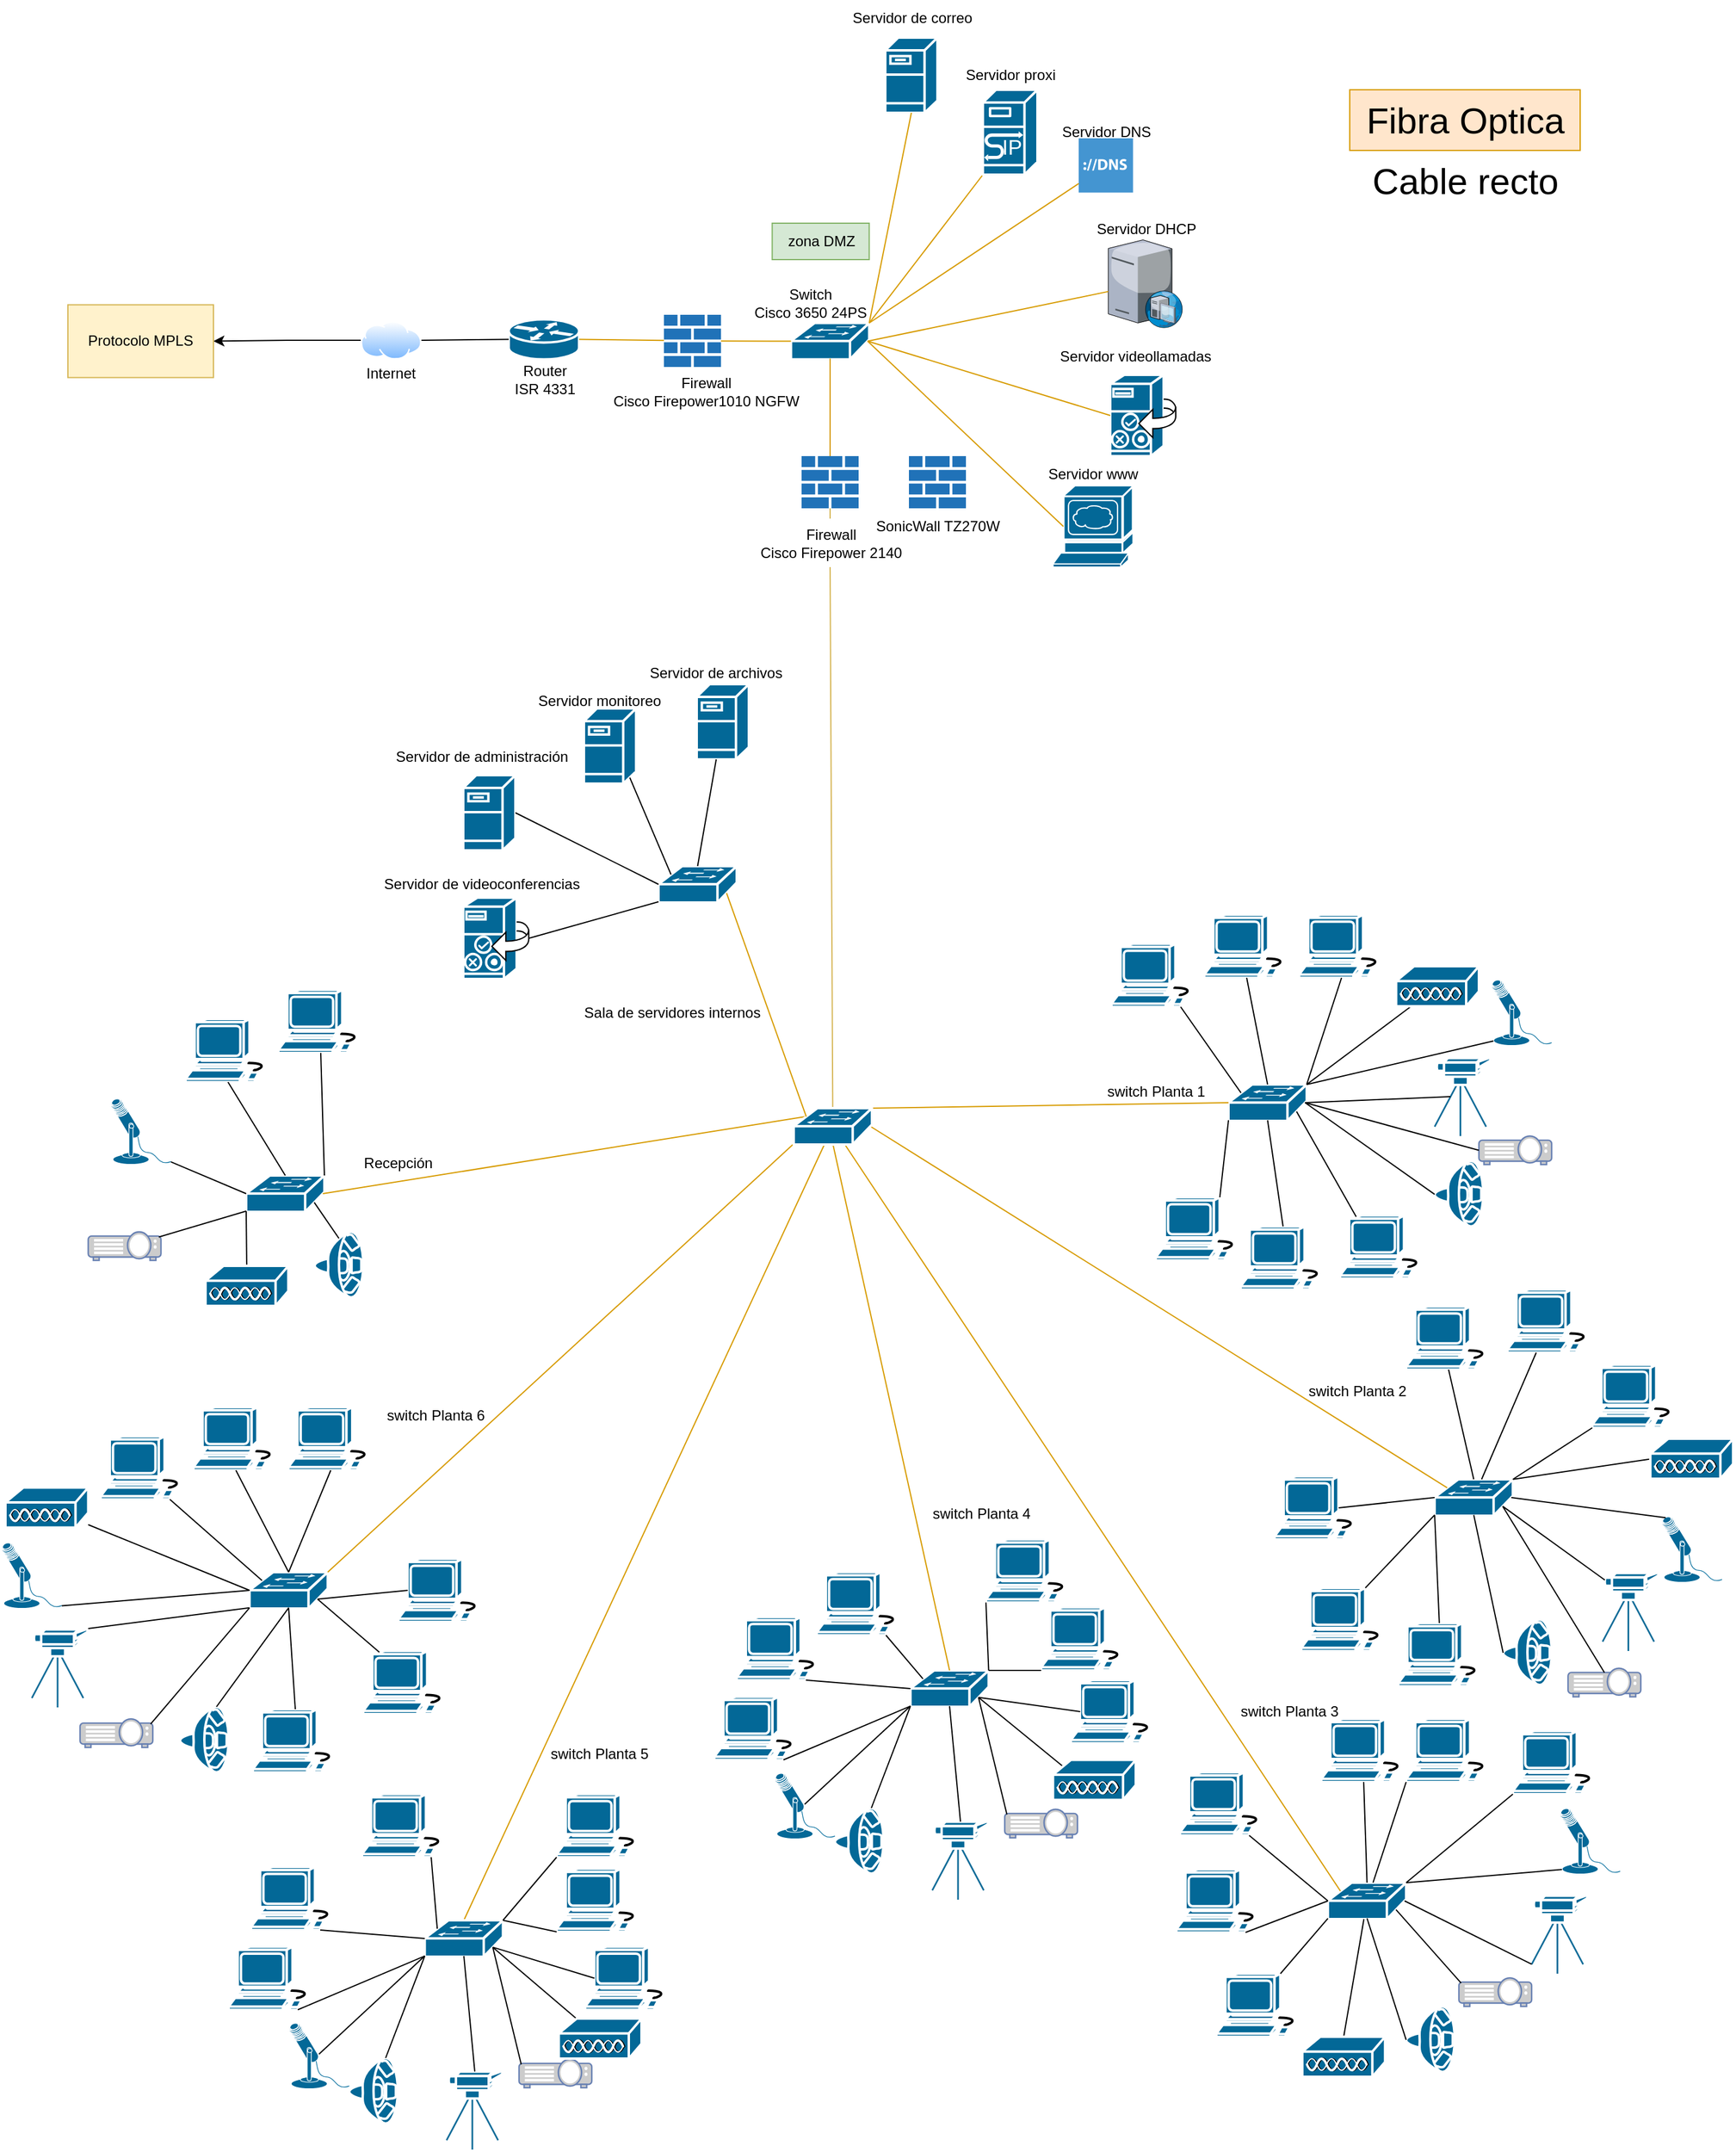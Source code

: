 <mxfile scale="1" border="0" version="26.1.1">
  <diagram name="Página-1" id="hi41oUJjbCYdKSRYwl9y">
    <mxGraphModel dx="4924" dy="3278" grid="1" gridSize="10" guides="1" tooltips="1" connect="1" arrows="1" fold="1" page="1" pageScale="1" pageWidth="827" pageHeight="1169" math="0" shadow="0">
      <root>
        <mxCell id="0" />
        <mxCell id="1" parent="0" />
        <mxCell id="K0LWlxfPQmfCiTg41OuR-8" value="" style="endArrow=none;html=1;rounded=0;entryX=0.5;entryY=0;entryDx=0;entryDy=0;entryPerimeter=0;exitX=0.5;exitY=1;exitDx=0;exitDy=0;exitPerimeter=0;" parent="1" edge="1">
          <mxGeometry relative="1" as="geometry">
            <mxPoint x="196.5" y="515" as="sourcePoint" />
            <mxPoint x="197" y="514" as="targetPoint" />
          </mxGeometry>
        </mxCell>
        <mxCell id="K0LWlxfPQmfCiTg41OuR-9" value="Router&lt;div&gt;ISR 4331&lt;/div&gt;" style="text;html=1;align=center;verticalAlign=middle;resizable=0;points=[];autosize=1;strokeColor=none;fillColor=none;" parent="1" vertex="1">
          <mxGeometry x="-77.5" y="-117.5" width="70" height="40" as="geometry" />
        </mxCell>
        <mxCell id="K0LWlxfPQmfCiTg41OuR-10" value="" style="shape=mxgraph.cisco.switches.workgroup_switch;sketch=0;html=1;pointerEvents=1;dashed=0;fillColor=#036897;strokeColor=#ffffff;strokeWidth=2;verticalLabelPosition=bottom;verticalAlign=top;align=center;outlineConnect=0;" parent="1" vertex="1">
          <mxGeometry x="-288" y="559" width="64.5" height="30" as="geometry" />
        </mxCell>
        <mxCell id="K0LWlxfPQmfCiTg41OuR-13" value="" style="shape=mxgraph.cisco.switches.workgroup_switch;sketch=0;html=1;pointerEvents=1;dashed=0;fillColor=#036897;strokeColor=#ffffff;strokeWidth=2;verticalLabelPosition=bottom;verticalAlign=top;align=center;outlineConnect=0;" parent="1" vertex="1">
          <mxGeometry x="-285.25" y="886" width="64.5" height="30" as="geometry" />
        </mxCell>
        <mxCell id="K0LWlxfPQmfCiTg41OuR-14" value="" style="shape=mxgraph.cisco.switches.workgroup_switch;sketch=0;html=1;pointerEvents=1;dashed=0;fillColor=#036897;strokeColor=#ffffff;strokeWidth=2;verticalLabelPosition=bottom;verticalAlign=top;align=center;outlineConnect=0;" parent="1" vertex="1">
          <mxGeometry x="522" y="484" width="64.5" height="30" as="geometry" />
        </mxCell>
        <mxCell id="K0LWlxfPQmfCiTg41OuR-15" value="" style="shape=mxgraph.cisco.switches.workgroup_switch;sketch=0;html=1;pointerEvents=1;dashed=0;fillColor=#036897;strokeColor=#ffffff;strokeWidth=2;verticalLabelPosition=bottom;verticalAlign=top;align=center;outlineConnect=0;" parent="1" vertex="1">
          <mxGeometry x="259.75" y="967" width="64.5" height="30" as="geometry" />
        </mxCell>
        <mxCell id="K0LWlxfPQmfCiTg41OuR-16" value="" style="shape=mxgraph.cisco.switches.workgroup_switch;sketch=0;html=1;pointerEvents=1;dashed=0;fillColor=#036897;strokeColor=#ffffff;strokeWidth=2;verticalLabelPosition=bottom;verticalAlign=top;align=center;outlineConnect=0;" parent="1" vertex="1">
          <mxGeometry x="604" y="1142" width="64.5" height="30" as="geometry" />
        </mxCell>
        <mxCell id="K0LWlxfPQmfCiTg41OuR-17" value="" style="shape=mxgraph.cisco.switches.workgroup_switch;sketch=0;html=1;pointerEvents=1;dashed=0;fillColor=#036897;strokeColor=#ffffff;strokeWidth=2;verticalLabelPosition=bottom;verticalAlign=top;align=center;outlineConnect=0;" parent="1" vertex="1">
          <mxGeometry x="692" y="809.5" width="64.5" height="30" as="geometry" />
        </mxCell>
        <mxCell id="K0LWlxfPQmfCiTg41OuR-19" value="" style="shape=mxgraph.cisco.routers.router;html=1;pointerEvents=1;dashed=0;fillColor=#036897;strokeColor=#ffffff;strokeWidth=2;verticalLabelPosition=bottom;verticalAlign=top;align=center;outlineConnect=0;" parent="1" vertex="1">
          <mxGeometry x="-71.5" y="-146.75" width="58" height="33" as="geometry" />
        </mxCell>
        <mxCell id="GSFzpW54A75Vq0AtstXM-3" style="edgeStyle=orthogonalEdgeStyle;rounded=0;orthogonalLoop=1;jettySize=auto;html=1;exitX=0;exitY=0.5;exitDx=0;exitDy=0;entryX=1;entryY=0.5;entryDx=0;entryDy=0;" parent="1" source="K0LWlxfPQmfCiTg41OuR-22" target="GSFzpW54A75Vq0AtstXM-2" edge="1">
          <mxGeometry relative="1" as="geometry" />
        </mxCell>
        <mxCell id="K0LWlxfPQmfCiTg41OuR-22" value="" style="image;aspect=fixed;perimeter=ellipsePerimeter;html=1;align=center;shadow=0;dashed=0;spacingTop=3;image=img/lib/active_directory/internet_cloud.svg;" parent="1" vertex="1">
          <mxGeometry x="-193.5" y="-145.25" width="50" height="31.5" as="geometry" />
        </mxCell>
        <mxCell id="K0LWlxfPQmfCiTg41OuR-23" value="Internet" style="text;html=1;align=center;verticalAlign=middle;resizable=0;points=[];autosize=1;strokeColor=none;fillColor=none;" parent="1" vertex="1">
          <mxGeometry x="-199" y="-117.5" width="60" height="30" as="geometry" />
        </mxCell>
        <mxCell id="K0LWlxfPQmfCiTg41OuR-26" value="" style="endArrow=none;html=1;rounded=0;exitX=1;exitY=0.5;exitDx=0;exitDy=0;entryX=0;entryY=0.5;entryDx=0;entryDy=0;entryPerimeter=0;" parent="1" source="K0LWlxfPQmfCiTg41OuR-22" target="K0LWlxfPQmfCiTg41OuR-19" edge="1">
          <mxGeometry relative="1" as="geometry">
            <mxPoint x="-201.5" y="-116" as="sourcePoint" />
            <mxPoint x="38.5" y="-132.379" as="targetPoint" />
          </mxGeometry>
        </mxCell>
        <mxCell id="K0LWlxfPQmfCiTg41OuR-27" value="" style="shadow=0;dashed=0;html=1;strokeColor=none;fillColor=#4495D1;labelPosition=center;verticalLabelPosition=bottom;verticalAlign=top;align=center;outlineConnect=0;shape=mxgraph.veeam.dns;" parent="1" vertex="1">
          <mxGeometry x="398.5" y="-296" width="44.8" height="44.8" as="geometry" />
        </mxCell>
        <mxCell id="K0LWlxfPQmfCiTg41OuR-28" value="" style="shape=mxgraph.cisco.servers.fileserver;sketch=0;html=1;pointerEvents=1;dashed=0;fillColor=#036897;strokeColor=#ffffff;strokeWidth=2;verticalLabelPosition=bottom;verticalAlign=top;align=center;outlineConnect=0;" parent="1" vertex="1">
          <mxGeometry x="83.5" y="154" width="43" height="62" as="geometry" />
        </mxCell>
        <mxCell id="K0LWlxfPQmfCiTg41OuR-30" value="Servidor DNS" style="text;html=1;align=center;verticalAlign=middle;resizable=0;points=[];autosize=1;strokeColor=none;fillColor=none;" parent="1" vertex="1">
          <mxGeometry x="370.9" y="-316" width="100" height="30" as="geometry" />
        </mxCell>
        <mxCell id="K0LWlxfPQmfCiTg41OuR-31" value="Servidor de archivos" style="text;html=1;align=center;verticalAlign=middle;resizable=0;points=[];autosize=1;strokeColor=none;fillColor=none;" parent="1" vertex="1">
          <mxGeometry x="33.5" y="130" width="130" height="30" as="geometry" />
        </mxCell>
        <mxCell id="K0LWlxfPQmfCiTg41OuR-32" value="" style="shape=mxgraph.cisco.servers.cisco_unified_presence_server;sketch=0;html=1;pointerEvents=1;dashed=0;fillColor=#036897;strokeColor=#ffffff;strokeWidth=2;verticalLabelPosition=bottom;verticalAlign=top;align=center;outlineConnect=0;" parent="1" vertex="1">
          <mxGeometry x="424.5" y="-101" width="54" height="67" as="geometry" />
        </mxCell>
        <mxCell id="K0LWlxfPQmfCiTg41OuR-34" value="Servidor videollamadas" style="text;html=1;align=center;verticalAlign=middle;resizable=0;points=[];autosize=1;strokeColor=none;fillColor=none;" parent="1" vertex="1">
          <mxGeometry x="370" y="-131" width="150" height="30" as="geometry" />
        </mxCell>
        <mxCell id="K0LWlxfPQmfCiTg41OuR-35" value="" style="shape=mxgraph.cisco.switches.workgroup_switch;sketch=0;html=1;pointerEvents=1;dashed=0;fillColor=#036897;strokeColor=#ffffff;strokeWidth=2;verticalLabelPosition=bottom;verticalAlign=top;align=center;outlineConnect=0;" parent="1" vertex="1">
          <mxGeometry x="161.25" y="-143.75" width="64.5" height="30" as="geometry" />
        </mxCell>
        <mxCell id="K0LWlxfPQmfCiTg41OuR-36" value="" style="endArrow=none;html=1;rounded=0;exitX=0;exitY=0.5;exitDx=0;exitDy=0;exitPerimeter=0;fillColor=#ffe6cc;strokeColor=#d79b00;" parent="1" source="K0LWlxfPQmfCiTg41OuR-35" target="MOliUusEgoqcAg42k2Vo-15" edge="1">
          <mxGeometry relative="1" as="geometry">
            <mxPoint x="95.5" y="-122" as="sourcePoint" />
            <mxPoint x="174.5" y="-122" as="targetPoint" />
          </mxGeometry>
        </mxCell>
        <mxCell id="K0LWlxfPQmfCiTg41OuR-37" value="" style="endArrow=none;html=1;rounded=0;exitX=1;exitY=0;exitDx=0;exitDy=0;exitPerimeter=0;fillColor=#ffe6cc;strokeColor=#d79b00;" parent="1" source="K0LWlxfPQmfCiTg41OuR-35" target="K0LWlxfPQmfCiTg41OuR-27" edge="1">
          <mxGeometry relative="1" as="geometry">
            <mxPoint x="298.5" y="-122" as="sourcePoint" />
            <mxPoint x="232.5" y="-122" as="targetPoint" />
          </mxGeometry>
        </mxCell>
        <mxCell id="K0LWlxfPQmfCiTg41OuR-41" value="" style="shape=mxgraph.cisco.servers.fileserver;sketch=0;html=1;pointerEvents=1;dashed=0;fillColor=#036897;strokeColor=#ffffff;strokeWidth=2;verticalLabelPosition=bottom;verticalAlign=top;align=center;outlineConnect=0;" parent="1" vertex="1">
          <mxGeometry x="239" y="-379" width="43" height="62" as="geometry" />
        </mxCell>
        <mxCell id="K0LWlxfPQmfCiTg41OuR-47" value="Servidor de correo" style="text;html=1;align=center;verticalAlign=middle;resizable=0;points=[];autosize=1;strokeColor=none;fillColor=none;" parent="1" vertex="1">
          <mxGeometry x="200.5" y="-410" width="120" height="30" as="geometry" />
        </mxCell>
        <mxCell id="K0LWlxfPQmfCiTg41OuR-53" value="" style="endArrow=none;html=1;rounded=0;exitX=0.98;exitY=0.5;exitDx=0;exitDy=0;exitPerimeter=0;entryX=0.16;entryY=0.23;entryDx=0;entryDy=0;entryPerimeter=0;fillColor=#ffe6cc;strokeColor=#d79b00;" parent="1" source="K0LWlxfPQmfCiTg41OuR-10" target="RSTaOE8WV1lgQLFbgUaq-11" edge="1">
          <mxGeometry relative="1" as="geometry">
            <mxPoint x="182" y="587" as="sourcePoint" />
            <mxPoint x="174.96" y="517.3" as="targetPoint" />
          </mxGeometry>
        </mxCell>
        <mxCell id="K0LWlxfPQmfCiTg41OuR-54" value="" style="endArrow=none;html=1;rounded=0;exitX=1;exitY=0;exitDx=0;exitDy=0;exitPerimeter=0;entryX=0;entryY=0.98;entryDx=0;entryDy=0;entryPerimeter=0;fillColor=#ffe6cc;strokeColor=#d79b00;" parent="1" source="K0LWlxfPQmfCiTg41OuR-13" target="RSTaOE8WV1lgQLFbgUaq-11" edge="1">
          <mxGeometry relative="1" as="geometry">
            <mxPoint x="182" y="657" as="sourcePoint" />
            <mxPoint x="168.0" y="530.5" as="targetPoint" />
          </mxGeometry>
        </mxCell>
        <mxCell id="K0LWlxfPQmfCiTg41OuR-55" value="" style="endArrow=none;html=1;rounded=0;exitX=0.16;exitY=0.23;exitDx=0;exitDy=0;exitPerimeter=0;fillColor=#ffe6cc;strokeColor=#d79b00;entryX=0.98;entryY=0.5;entryDx=0;entryDy=0;entryPerimeter=0;" parent="1" source="K0LWlxfPQmfCiTg41OuR-17" target="RSTaOE8WV1lgQLFbgUaq-11" edge="1">
          <mxGeometry relative="1" as="geometry">
            <mxPoint x="-163" y="817" as="sourcePoint" />
            <mxPoint x="226" y="530.5" as="targetPoint" />
          </mxGeometry>
        </mxCell>
        <mxCell id="K0LWlxfPQmfCiTg41OuR-56" value="" style="endArrow=none;html=1;rounded=0;exitX=0;exitY=0.5;exitDx=0;exitDy=0;exitPerimeter=0;entryX=1;entryY=0;entryDx=0;entryDy=0;entryPerimeter=0;fillColor=#ffe6cc;strokeColor=#d79b00;" parent="1" source="K0LWlxfPQmfCiTg41OuR-14" target="RSTaOE8WV1lgQLFbgUaq-11" edge="1">
          <mxGeometry relative="1" as="geometry">
            <mxPoint x="-153" y="827" as="sourcePoint" />
            <mxPoint x="224.956" y="523.471" as="targetPoint" />
          </mxGeometry>
        </mxCell>
        <mxCell id="K0LWlxfPQmfCiTg41OuR-57" value="" style="endArrow=none;html=1;rounded=0;entryX=0.5;entryY=0;entryDx=0;entryDy=0;entryPerimeter=0;fillColor=#ffe6cc;strokeColor=#d79b00;" parent="1" source="RSTaOE8WV1lgQLFbgUaq-11" target="K0LWlxfPQmfCiTg41OuR-223" edge="1">
          <mxGeometry relative="1" as="geometry">
            <mxPoint x="174.96" y="543.7" as="sourcePoint" />
            <mxPoint x="84.25" y="767" as="targetPoint" />
          </mxGeometry>
        </mxCell>
        <mxCell id="K0LWlxfPQmfCiTg41OuR-58" value="" style="endArrow=none;html=1;rounded=0;exitX=0.16;exitY=0.23;exitDx=0;exitDy=0;exitPerimeter=0;fillColor=#ffe6cc;strokeColor=#d79b00;" parent="1" source="K0LWlxfPQmfCiTg41OuR-16" target="RSTaOE8WV1lgQLFbgUaq-11" edge="1">
          <mxGeometry relative="1" as="geometry">
            <mxPoint x="672" y="714" as="sourcePoint" />
            <mxPoint x="219.04" y="543.7" as="targetPoint" />
          </mxGeometry>
        </mxCell>
        <mxCell id="K0LWlxfPQmfCiTg41OuR-59" value="" style="endArrow=none;html=1;rounded=0;entryX=0.5;entryY=0.98;entryDx=0;entryDy=0;entryPerimeter=0;exitX=0.5;exitY=0;exitDx=0;exitDy=0;exitPerimeter=0;fillColor=#ffe6cc;strokeColor=#d79b00;" parent="1" source="K0LWlxfPQmfCiTg41OuR-15" target="RSTaOE8WV1lgQLFbgUaq-11" edge="1">
          <mxGeometry relative="1" as="geometry">
            <mxPoint x="282" y="837" as="sourcePoint" />
            <mxPoint x="197" y="547" as="targetPoint" />
          </mxGeometry>
        </mxCell>
        <mxCell id="K0LWlxfPQmfCiTg41OuR-62" value="" style="shape=mxgraph.cisco.computers_and_peripherals.speaker;sketch=0;html=1;pointerEvents=1;dashed=0;fillColor=#036897;strokeColor=#ffffff;strokeWidth=2;verticalLabelPosition=bottom;verticalAlign=top;align=center;outlineConnect=0;" parent="1" vertex="1">
          <mxGeometry x="692" y="547" width="40" height="54" as="geometry" />
        </mxCell>
        <mxCell id="K0LWlxfPQmfCiTg41OuR-63" value="" style="shape=mxgraph.cisco.computers_and_peripherals.workstation;sketch=0;html=1;pointerEvents=1;dashed=0;fillColor=#036897;strokeColor=#ffffff;strokeWidth=2;verticalLabelPosition=bottom;verticalAlign=top;align=center;outlineConnect=0;" parent="1" vertex="1">
          <mxGeometry x="425.5" y="368" width="70" height="52" as="geometry" />
        </mxCell>
        <mxCell id="K0LWlxfPQmfCiTg41OuR-64" value="" style="shape=mxgraph.cisco.computers_and_peripherals.microphone;sketch=0;html=1;pointerEvents=1;dashed=0;fillColor=#036897;strokeColor=#ffffff;strokeWidth=2;verticalLabelPosition=bottom;verticalAlign=top;align=center;outlineConnect=0;" parent="1" vertex="1">
          <mxGeometry x="738.5" y="397" width="50" height="55" as="geometry" />
        </mxCell>
        <mxCell id="K0LWlxfPQmfCiTg41OuR-65" value="" style="shape=mxgraph.cisco.computers_and_peripherals.video_camera;sketch=0;html=1;pointerEvents=1;dashed=0;fillColor=#036897;strokeColor=#ffffff;strokeWidth=2;verticalLabelPosition=bottom;verticalAlign=top;align=center;outlineConnect=0;" parent="1" vertex="1">
          <mxGeometry x="692" y="461.5" width="46.5" height="65" as="geometry" />
        </mxCell>
        <mxCell id="K0LWlxfPQmfCiTg41OuR-66" value="" style="fontColor=#0066CC;verticalAlign=top;verticalLabelPosition=bottom;labelPosition=center;align=center;html=1;outlineConnect=0;fillColor=#CCCCCC;strokeColor=#6881B3;gradientColor=none;gradientDirection=north;strokeWidth=2;shape=mxgraph.networks.video_projector;" parent="1" vertex="1">
          <mxGeometry x="728.5" y="526.5" width="60" height="23.5" as="geometry" />
        </mxCell>
        <mxCell id="K0LWlxfPQmfCiTg41OuR-68" value="" style="shape=mxgraph.cisco.computers_and_peripherals.workstation;sketch=0;html=1;pointerEvents=1;dashed=0;fillColor=#036897;strokeColor=#ffffff;strokeWidth=2;verticalLabelPosition=bottom;verticalAlign=top;align=center;outlineConnect=0;" parent="1" vertex="1">
          <mxGeometry x="502" y="344" width="70" height="52" as="geometry" />
        </mxCell>
        <mxCell id="K0LWlxfPQmfCiTg41OuR-69" value="" style="shape=mxgraph.cisco.computers_and_peripherals.workstation;sketch=0;html=1;pointerEvents=1;dashed=0;fillColor=#036897;strokeColor=#ffffff;strokeWidth=2;verticalLabelPosition=bottom;verticalAlign=top;align=center;outlineConnect=0;" parent="1" vertex="1">
          <mxGeometry x="580.25" y="344" width="70" height="52" as="geometry" />
        </mxCell>
        <mxCell id="K0LWlxfPQmfCiTg41OuR-70" value="" style="endArrow=none;html=1;rounded=0;exitX=0.815;exitY=1;exitDx=0;exitDy=0;exitPerimeter=0;entryX=0.16;entryY=0.23;entryDx=0;entryDy=0;entryPerimeter=0;" parent="1" source="K0LWlxfPQmfCiTg41OuR-63" target="K0LWlxfPQmfCiTg41OuR-14" edge="1">
          <mxGeometry relative="1" as="geometry">
            <mxPoint x="532" y="509" as="sourcePoint" />
            <mxPoint x="235" y="533" as="targetPoint" />
          </mxGeometry>
        </mxCell>
        <mxCell id="K0LWlxfPQmfCiTg41OuR-71" value="" style="endArrow=none;html=1;rounded=0;exitX=0.5;exitY=1;exitDx=0;exitDy=0;exitPerimeter=0;entryX=0.5;entryY=0;entryDx=0;entryDy=0;entryPerimeter=0;" parent="1" source="K0LWlxfPQmfCiTg41OuR-68" target="K0LWlxfPQmfCiTg41OuR-14" edge="1">
          <mxGeometry relative="1" as="geometry">
            <mxPoint x="493" y="430" as="sourcePoint" />
            <mxPoint x="542" y="501" as="targetPoint" />
          </mxGeometry>
        </mxCell>
        <mxCell id="K0LWlxfPQmfCiTg41OuR-72" value="" style="endArrow=none;html=1;rounded=0;exitX=0.5;exitY=1;exitDx=0;exitDy=0;exitPerimeter=0;entryX=1;entryY=0;entryDx=0;entryDy=0;entryPerimeter=0;" parent="1" source="K0LWlxfPQmfCiTg41OuR-69" target="K0LWlxfPQmfCiTg41OuR-14" edge="1">
          <mxGeometry relative="1" as="geometry">
            <mxPoint x="547" y="406" as="sourcePoint" />
            <mxPoint x="564" y="494" as="targetPoint" />
          </mxGeometry>
        </mxCell>
        <mxCell id="K0LWlxfPQmfCiTg41OuR-73" value="" style="endArrow=none;html=1;rounded=0;entryX=1;entryY=0;entryDx=0;entryDy=0;entryPerimeter=0;exitX=0.04;exitY=0.93;exitDx=0;exitDy=0;exitPerimeter=0;" parent="1" source="K0LWlxfPQmfCiTg41OuR-64" target="K0LWlxfPQmfCiTg41OuR-14" edge="1">
          <mxGeometry relative="1" as="geometry">
            <mxPoint x="764" y="467" as="sourcePoint" />
            <mxPoint x="596" y="494" as="targetPoint" />
          </mxGeometry>
        </mxCell>
        <mxCell id="K0LWlxfPQmfCiTg41OuR-74" value="" style="endArrow=none;html=1;rounded=0;entryX=1;entryY=0;entryDx=0;entryDy=0;entryPerimeter=0;" parent="1" source="6UGbwfVse_H6TfUIQjVQ-2" target="K0LWlxfPQmfCiTg41OuR-14" edge="1">
          <mxGeometry relative="1" as="geometry">
            <mxPoint x="660.5" y="421" as="sourcePoint" />
            <mxPoint x="596" y="494" as="targetPoint" />
          </mxGeometry>
        </mxCell>
        <mxCell id="K0LWlxfPQmfCiTg41OuR-75" value="" style="endArrow=none;html=1;rounded=0;entryX=0.98;entryY=0.5;entryDx=0;entryDy=0;entryPerimeter=0;exitX=0.28;exitY=0.5;exitDx=0;exitDy=0;exitPerimeter=0;" parent="1" source="K0LWlxfPQmfCiTg41OuR-65" target="K0LWlxfPQmfCiTg41OuR-14" edge="1">
          <mxGeometry relative="1" as="geometry">
            <mxPoint x="749" y="443" as="sourcePoint" />
            <mxPoint x="596" y="494" as="targetPoint" />
          </mxGeometry>
        </mxCell>
        <mxCell id="K0LWlxfPQmfCiTg41OuR-76" value="" style="endArrow=none;html=1;rounded=0;entryX=0.98;entryY=0.5;entryDx=0;entryDy=0;entryPerimeter=0;exitX=0;exitY=0.5;exitDx=0;exitDy=0;exitPerimeter=0;" parent="1" source="K0LWlxfPQmfCiTg41OuR-66" target="K0LWlxfPQmfCiTg41OuR-14" edge="1">
          <mxGeometry relative="1" as="geometry">
            <mxPoint x="715" y="504" as="sourcePoint" />
            <mxPoint x="595" y="509" as="targetPoint" />
          </mxGeometry>
        </mxCell>
        <mxCell id="K0LWlxfPQmfCiTg41OuR-78" value="" style="endArrow=none;html=1;rounded=0;entryX=0.98;entryY=0.5;entryDx=0;entryDy=0;entryPerimeter=0;exitX=0;exitY=0.51;exitDx=0;exitDy=0;exitPerimeter=0;" parent="1" source="K0LWlxfPQmfCiTg41OuR-62" target="K0LWlxfPQmfCiTg41OuR-14" edge="1">
          <mxGeometry relative="1" as="geometry">
            <mxPoint x="725" y="514" as="sourcePoint" />
            <mxPoint x="605" y="519" as="targetPoint" />
          </mxGeometry>
        </mxCell>
        <mxCell id="K0LWlxfPQmfCiTg41OuR-79" value="" style="shape=mxgraph.cisco.computers_and_peripherals.workstation;sketch=0;html=1;pointerEvents=1;dashed=0;fillColor=#036897;strokeColor=#ffffff;strokeWidth=2;verticalLabelPosition=bottom;verticalAlign=top;align=center;outlineConnect=0;" parent="1" vertex="1">
          <mxGeometry x="462" y="577" width="70" height="52" as="geometry" />
        </mxCell>
        <mxCell id="K0LWlxfPQmfCiTg41OuR-80" value="" style="shape=mxgraph.cisco.computers_and_peripherals.workstation;sketch=0;html=1;pointerEvents=1;dashed=0;fillColor=#036897;strokeColor=#ffffff;strokeWidth=2;verticalLabelPosition=bottom;verticalAlign=top;align=center;outlineConnect=0;" parent="1" vertex="1">
          <mxGeometry x="532" y="601" width="70" height="52" as="geometry" />
        </mxCell>
        <mxCell id="K0LWlxfPQmfCiTg41OuR-81" value="" style="shape=mxgraph.cisco.computers_and_peripherals.workstation;sketch=0;html=1;pointerEvents=1;dashed=0;fillColor=#036897;strokeColor=#ffffff;strokeWidth=2;verticalLabelPosition=bottom;verticalAlign=top;align=center;outlineConnect=0;" parent="1" vertex="1">
          <mxGeometry x="614" y="592" width="70" height="52" as="geometry" />
        </mxCell>
        <mxCell id="K0LWlxfPQmfCiTg41OuR-83" value="" style="endArrow=none;html=1;rounded=0;entryX=0.5;entryY=0.98;entryDx=0;entryDy=0;entryPerimeter=0;exitX=0.5;exitY=0;exitDx=0;exitDy=0;exitPerimeter=0;" parent="1" target="K0LWlxfPQmfCiTg41OuR-14" edge="1">
          <mxGeometry relative="1" as="geometry">
            <mxPoint x="554.25" y="514" as="sourcePoint" />
            <mxPoint x="595" y="509" as="targetPoint" />
          </mxGeometry>
        </mxCell>
        <mxCell id="K0LWlxfPQmfCiTg41OuR-84" value="" style="endArrow=none;html=1;rounded=0;entryX=0;entryY=0.98;entryDx=0;entryDy=0;entryPerimeter=0;exitX=0.755;exitY=0;exitDx=0;exitDy=0;exitPerimeter=0;" parent="1" source="K0LWlxfPQmfCiTg41OuR-79" target="K0LWlxfPQmfCiTg41OuR-14" edge="1">
          <mxGeometry relative="1" as="geometry">
            <mxPoint x="571" y="611" as="sourcePoint" />
            <mxPoint x="564" y="523" as="targetPoint" />
          </mxGeometry>
        </mxCell>
        <mxCell id="K0LWlxfPQmfCiTg41OuR-85" value="" style="endArrow=none;html=1;rounded=0;entryX=0.87;entryY=0.74;entryDx=0;entryDy=0;entryPerimeter=0;exitX=0.19;exitY=0.02;exitDx=0;exitDy=0;exitPerimeter=0;" parent="1" source="K0LWlxfPQmfCiTg41OuR-81" target="K0LWlxfPQmfCiTg41OuR-14" edge="1">
          <mxGeometry relative="1" as="geometry">
            <mxPoint x="581" y="621" as="sourcePoint" />
            <mxPoint x="574" y="533" as="targetPoint" />
          </mxGeometry>
        </mxCell>
        <mxCell id="K0LWlxfPQmfCiTg41OuR-86" value="switch Planta 1" style="text;html=1;align=center;verticalAlign=middle;resizable=0;points=[];autosize=1;strokeColor=none;fillColor=none;" parent="1" vertex="1">
          <mxGeometry x="412" y="475" width="100" height="30" as="geometry" />
        </mxCell>
        <mxCell id="K0LWlxfPQmfCiTg41OuR-90" value="" style="shape=mxgraph.cisco.computers_and_peripherals.speaker;sketch=0;html=1;pointerEvents=1;dashed=0;fillColor=#036897;strokeColor=#ffffff;strokeWidth=2;verticalLabelPosition=bottom;verticalAlign=top;align=center;outlineConnect=0;" parent="1" vertex="1">
          <mxGeometry x="748.5" y="925" width="40" height="54" as="geometry" />
        </mxCell>
        <mxCell id="K0LWlxfPQmfCiTg41OuR-91" value="" style="shape=mxgraph.cisco.computers_and_peripherals.workstation;sketch=0;html=1;pointerEvents=1;dashed=0;fillColor=#036897;strokeColor=#ffffff;strokeWidth=2;verticalLabelPosition=bottom;verticalAlign=top;align=center;outlineConnect=0;" parent="1" vertex="1">
          <mxGeometry x="668.5" y="667" width="70" height="52" as="geometry" />
        </mxCell>
        <mxCell id="K0LWlxfPQmfCiTg41OuR-92" value="" style="shape=mxgraph.cisco.computers_and_peripherals.microphone;sketch=0;html=1;pointerEvents=1;dashed=0;fillColor=#036897;strokeColor=#ffffff;strokeWidth=2;verticalLabelPosition=bottom;verticalAlign=top;align=center;outlineConnect=0;" parent="1" vertex="1">
          <mxGeometry x="879" y="839.5" width="50" height="55" as="geometry" />
        </mxCell>
        <mxCell id="K0LWlxfPQmfCiTg41OuR-93" value="" style="shape=mxgraph.cisco.computers_and_peripherals.video_camera;sketch=0;html=1;pointerEvents=1;dashed=0;fillColor=#036897;strokeColor=#ffffff;strokeWidth=2;verticalLabelPosition=bottom;verticalAlign=top;align=center;outlineConnect=0;" parent="1" vertex="1">
          <mxGeometry x="830.5" y="886" width="46.5" height="65" as="geometry" />
        </mxCell>
        <mxCell id="K0LWlxfPQmfCiTg41OuR-94" value="" style="fontColor=#0066CC;verticalAlign=top;verticalLabelPosition=bottom;labelPosition=center;align=center;html=1;outlineConnect=0;fillColor=#CCCCCC;strokeColor=#6881B3;gradientColor=none;gradientDirection=north;strokeWidth=2;shape=mxgraph.networks.video_projector;" parent="1" vertex="1">
          <mxGeometry x="802" y="965.25" width="60" height="23.5" as="geometry" />
        </mxCell>
        <mxCell id="K0LWlxfPQmfCiTg41OuR-95" value="" style="shape=mxgraph.cisco.computers_and_peripherals.workstation;sketch=0;html=1;pointerEvents=1;dashed=0;fillColor=#036897;strokeColor=#ffffff;strokeWidth=2;verticalLabelPosition=bottom;verticalAlign=top;align=center;outlineConnect=0;" parent="1" vertex="1">
          <mxGeometry x="752" y="653" width="70" height="52" as="geometry" />
        </mxCell>
        <mxCell id="K0LWlxfPQmfCiTg41OuR-96" value="" style="shape=mxgraph.cisco.computers_and_peripherals.workstation;sketch=0;html=1;pointerEvents=1;dashed=0;fillColor=#036897;strokeColor=#ffffff;strokeWidth=2;verticalLabelPosition=bottom;verticalAlign=top;align=center;outlineConnect=0;" parent="1" vertex="1">
          <mxGeometry x="822" y="715" width="70" height="52" as="geometry" />
        </mxCell>
        <mxCell id="K0LWlxfPQmfCiTg41OuR-105" value="" style="shape=mxgraph.cisco.computers_and_peripherals.workstation;sketch=0;html=1;pointerEvents=1;dashed=0;fillColor=#036897;strokeColor=#ffffff;strokeWidth=2;verticalLabelPosition=bottom;verticalAlign=top;align=center;outlineConnect=0;" parent="1" vertex="1">
          <mxGeometry x="560" y="807" width="70" height="52" as="geometry" />
        </mxCell>
        <mxCell id="K0LWlxfPQmfCiTg41OuR-106" value="" style="shape=mxgraph.cisco.computers_and_peripherals.workstation;sketch=0;html=1;pointerEvents=1;dashed=0;fillColor=#036897;strokeColor=#ffffff;strokeWidth=2;verticalLabelPosition=bottom;verticalAlign=top;align=center;outlineConnect=0;" parent="1" vertex="1">
          <mxGeometry x="582" y="899" width="70" height="52" as="geometry" />
        </mxCell>
        <mxCell id="K0LWlxfPQmfCiTg41OuR-107" value="" style="shape=mxgraph.cisco.computers_and_peripherals.workstation;sketch=0;html=1;pointerEvents=1;dashed=0;fillColor=#036897;strokeColor=#ffffff;strokeWidth=2;verticalLabelPosition=bottom;verticalAlign=top;align=center;outlineConnect=0;" parent="1" vertex="1">
          <mxGeometry x="662" y="928" width="70" height="52" as="geometry" />
        </mxCell>
        <mxCell id="K0LWlxfPQmfCiTg41OuR-113" value="" style="shape=mxgraph.cisco.computers_and_peripherals.speaker;sketch=0;html=1;pointerEvents=1;dashed=0;fillColor=#036897;strokeColor=#ffffff;strokeWidth=2;verticalLabelPosition=bottom;verticalAlign=top;align=center;outlineConnect=0;" parent="1" vertex="1">
          <mxGeometry x="-231.5" y="605.5" width="40" height="54" as="geometry" />
        </mxCell>
        <mxCell id="K0LWlxfPQmfCiTg41OuR-114" value="" style="shape=mxgraph.cisco.computers_and_peripherals.workstation;sketch=0;html=1;pointerEvents=1;dashed=0;fillColor=#036897;strokeColor=#ffffff;strokeWidth=2;verticalLabelPosition=bottom;verticalAlign=top;align=center;outlineConnect=0;" parent="1" vertex="1">
          <mxGeometry x="-338" y="430" width="70" height="52" as="geometry" />
        </mxCell>
        <mxCell id="K0LWlxfPQmfCiTg41OuR-115" value="" style="shape=mxgraph.cisco.computers_and_peripherals.microphone;sketch=0;html=1;pointerEvents=1;dashed=0;fillColor=#036897;strokeColor=#ffffff;strokeWidth=2;verticalLabelPosition=bottom;verticalAlign=top;align=center;outlineConnect=0;" parent="1" vertex="1">
          <mxGeometry x="-400" y="495" width="50" height="55" as="geometry" />
        </mxCell>
        <mxCell id="K0LWlxfPQmfCiTg41OuR-117" value="" style="fontColor=#0066CC;verticalAlign=top;verticalLabelPosition=bottom;labelPosition=center;align=center;html=1;outlineConnect=0;fillColor=#CCCCCC;strokeColor=#6881B3;gradientColor=none;gradientDirection=north;strokeWidth=2;shape=mxgraph.networks.video_projector;" parent="1" vertex="1">
          <mxGeometry x="-418.25" y="605.5" width="60" height="23.5" as="geometry" />
        </mxCell>
        <mxCell id="K0LWlxfPQmfCiTg41OuR-118" value="" style="shape=mxgraph.cisco.computers_and_peripherals.workstation;sketch=0;html=1;pointerEvents=1;dashed=0;fillColor=#036897;strokeColor=#ffffff;strokeWidth=2;verticalLabelPosition=bottom;verticalAlign=top;align=center;outlineConnect=0;" parent="1" vertex="1">
          <mxGeometry x="-261.5" y="406" width="70" height="52" as="geometry" />
        </mxCell>
        <mxCell id="K0LWlxfPQmfCiTg41OuR-123" value="" style="endArrow=none;html=1;rounded=0;exitX=0.5;exitY=1;exitDx=0;exitDy=0;exitPerimeter=0;entryX=0.5;entryY=0;entryDx=0;entryDy=0;entryPerimeter=0;" parent="1" source="K0LWlxfPQmfCiTg41OuR-91" target="K0LWlxfPQmfCiTg41OuR-17" edge="1">
          <mxGeometry relative="1" as="geometry">
            <mxPoint x="577" y="611" as="sourcePoint" />
            <mxPoint x="692" y="777" as="targetPoint" />
          </mxGeometry>
        </mxCell>
        <mxCell id="K0LWlxfPQmfCiTg41OuR-124" value="" style="endArrow=none;html=1;rounded=0;exitX=0;exitY=0.5;exitDx=0;exitDy=0;exitPerimeter=0;entryX=1;entryY=0;entryDx=0;entryDy=0;entryPerimeter=0;" parent="1" source="6UGbwfVse_H6TfUIQjVQ-8" target="K0LWlxfPQmfCiTg41OuR-17" edge="1">
          <mxGeometry relative="1" as="geometry">
            <mxPoint x="877" y="799" as="sourcePoint" />
            <mxPoint x="792" y="799" as="targetPoint" />
          </mxGeometry>
        </mxCell>
        <mxCell id="K0LWlxfPQmfCiTg41OuR-125" value="" style="endArrow=none;html=1;rounded=0;exitX=0.07;exitY=0.03;exitDx=0;exitDy=0;exitPerimeter=0;entryX=0.98;entryY=0.5;entryDx=0;entryDy=0;entryPerimeter=0;" parent="1" source="K0LWlxfPQmfCiTg41OuR-92" target="K0LWlxfPQmfCiTg41OuR-17" edge="1">
          <mxGeometry relative="1" as="geometry">
            <mxPoint x="724" y="739" as="sourcePoint" />
            <mxPoint x="744" y="830" as="targetPoint" />
          </mxGeometry>
        </mxCell>
        <mxCell id="K0LWlxfPQmfCiTg41OuR-126" value="" style="endArrow=none;html=1;rounded=0;" parent="1" source="K0LWlxfPQmfCiTg41OuR-95" target="K0LWlxfPQmfCiTg41OuR-17" edge="1">
          <mxGeometry relative="1" as="geometry">
            <mxPoint x="734" y="749" as="sourcePoint" />
            <mxPoint x="754" y="840" as="targetPoint" />
          </mxGeometry>
        </mxCell>
        <mxCell id="K0LWlxfPQmfCiTg41OuR-127" value="" style="endArrow=none;html=1;rounded=0;exitX=0;exitY=1;exitDx=0;exitDy=0;exitPerimeter=0;entryX=1;entryY=0;entryDx=0;entryDy=0;entryPerimeter=0;" parent="1" source="K0LWlxfPQmfCiTg41OuR-96" target="K0LWlxfPQmfCiTg41OuR-17" edge="1">
          <mxGeometry relative="1" as="geometry">
            <mxPoint x="744" y="759" as="sourcePoint" />
            <mxPoint x="764" y="850" as="targetPoint" />
          </mxGeometry>
        </mxCell>
        <mxCell id="K0LWlxfPQmfCiTg41OuR-128" value="" style="endArrow=none;html=1;rounded=0;exitX=0;exitY=0.51;exitDx=0;exitDy=0;exitPerimeter=0;entryX=0.5;entryY=0.98;entryDx=0;entryDy=0;entryPerimeter=0;" parent="1" source="K0LWlxfPQmfCiTg41OuR-90" target="K0LWlxfPQmfCiTg41OuR-17" edge="1">
          <mxGeometry relative="1" as="geometry">
            <mxPoint x="893" y="851" as="sourcePoint" />
            <mxPoint x="765" y="835" as="targetPoint" />
          </mxGeometry>
        </mxCell>
        <mxCell id="K0LWlxfPQmfCiTg41OuR-129" value="" style="endArrow=none;html=1;rounded=0;entryX=0;entryY=0.98;entryDx=0;entryDy=0;entryPerimeter=0;" parent="1" source="K0LWlxfPQmfCiTg41OuR-107" target="K0LWlxfPQmfCiTg41OuR-17" edge="1">
          <mxGeometry relative="1" as="geometry">
            <mxPoint x="903" y="861" as="sourcePoint" />
            <mxPoint x="775" y="845" as="targetPoint" />
          </mxGeometry>
        </mxCell>
        <mxCell id="K0LWlxfPQmfCiTg41OuR-130" value="" style="endArrow=none;html=1;rounded=0;exitX=0.755;exitY=0;exitDx=0;exitDy=0;exitPerimeter=0;entryX=0;entryY=0.98;entryDx=0;entryDy=0;entryPerimeter=0;" parent="1" source="K0LWlxfPQmfCiTg41OuR-106" target="K0LWlxfPQmfCiTg41OuR-17" edge="1">
          <mxGeometry relative="1" as="geometry">
            <mxPoint x="913" y="871" as="sourcePoint" />
            <mxPoint x="785" y="855" as="targetPoint" />
          </mxGeometry>
        </mxCell>
        <mxCell id="K0LWlxfPQmfCiTg41OuR-131" value="" style="endArrow=none;html=1;rounded=0;entryX=0;entryY=0.5;entryDx=0;entryDy=0;entryPerimeter=0;exitX=0.755;exitY=0.5;exitDx=0;exitDy=0;exitPerimeter=0;" parent="1" source="K0LWlxfPQmfCiTg41OuR-105" target="K0LWlxfPQmfCiTg41OuR-17" edge="1">
          <mxGeometry relative="1" as="geometry">
            <mxPoint x="662" y="847" as="sourcePoint" />
            <mxPoint x="795" y="865" as="targetPoint" />
          </mxGeometry>
        </mxCell>
        <mxCell id="K0LWlxfPQmfCiTg41OuR-132" value="" style="endArrow=none;html=1;rounded=0;exitX=0.04;exitY=0.1;exitDx=0;exitDy=0;exitPerimeter=0;entryX=0.87;entryY=0.74;entryDx=0;entryDy=0;entryPerimeter=0;" parent="1" source="K0LWlxfPQmfCiTg41OuR-93" target="K0LWlxfPQmfCiTg41OuR-17" edge="1">
          <mxGeometry relative="1" as="geometry">
            <mxPoint x="933" y="891" as="sourcePoint" />
            <mxPoint x="805" y="875" as="targetPoint" />
          </mxGeometry>
        </mxCell>
        <mxCell id="K0LWlxfPQmfCiTg41OuR-133" value="" style="endArrow=none;html=1;rounded=0;exitX=0.5;exitY=0.15;exitDx=0;exitDy=0;exitPerimeter=0;entryX=0.87;entryY=0.74;entryDx=0;entryDy=0;entryPerimeter=0;" parent="1" source="K0LWlxfPQmfCiTg41OuR-94" target="K0LWlxfPQmfCiTg41OuR-17" edge="1">
          <mxGeometry relative="1" as="geometry">
            <mxPoint x="943" y="901" as="sourcePoint" />
            <mxPoint x="815" y="885" as="targetPoint" />
          </mxGeometry>
        </mxCell>
        <mxCell id="K0LWlxfPQmfCiTg41OuR-137" value="" style="shape=mxgraph.cisco.computers_and_peripherals.speaker;sketch=0;html=1;pointerEvents=1;dashed=0;fillColor=#036897;strokeColor=#ffffff;strokeWidth=2;verticalLabelPosition=bottom;verticalAlign=top;align=center;outlineConnect=0;" parent="1" vertex="1">
          <mxGeometry x="197.5" y="1080.5" width="40" height="54" as="geometry" />
        </mxCell>
        <mxCell id="K0LWlxfPQmfCiTg41OuR-138" value="" style="shape=mxgraph.cisco.computers_and_peripherals.workstation;sketch=0;html=1;pointerEvents=1;dashed=0;fillColor=#036897;strokeColor=#ffffff;strokeWidth=2;verticalLabelPosition=bottom;verticalAlign=top;align=center;outlineConnect=0;" parent="1" vertex="1">
          <mxGeometry x="116.5" y="923" width="70" height="52" as="geometry" />
        </mxCell>
        <mxCell id="K0LWlxfPQmfCiTg41OuR-139" value="" style="shape=mxgraph.cisco.computers_and_peripherals.microphone;sketch=0;html=1;pointerEvents=1;dashed=0;fillColor=#036897;strokeColor=#ffffff;strokeWidth=2;verticalLabelPosition=bottom;verticalAlign=top;align=center;outlineConnect=0;" parent="1" vertex="1">
          <mxGeometry x="147.5" y="1051" width="50" height="55" as="geometry" />
        </mxCell>
        <mxCell id="K0LWlxfPQmfCiTg41OuR-140" value="" style="shape=mxgraph.cisco.computers_and_peripherals.video_camera;sketch=0;html=1;pointerEvents=1;dashed=0;fillColor=#036897;strokeColor=#ffffff;strokeWidth=2;verticalLabelPosition=bottom;verticalAlign=top;align=center;outlineConnect=0;" parent="1" vertex="1">
          <mxGeometry x="277.75" y="1091" width="46.5" height="65" as="geometry" />
        </mxCell>
        <mxCell id="K0LWlxfPQmfCiTg41OuR-141" value="" style="fontColor=#0066CC;verticalAlign=top;verticalLabelPosition=bottom;labelPosition=center;align=center;html=1;outlineConnect=0;fillColor=#CCCCCC;strokeColor=#6881B3;gradientColor=none;gradientDirection=north;strokeWidth=2;shape=mxgraph.networks.video_projector;" parent="1" vertex="1">
          <mxGeometry x="337.5" y="1081.5" width="60" height="23.5" as="geometry" />
        </mxCell>
        <mxCell id="K0LWlxfPQmfCiTg41OuR-142" value="" style="shape=mxgraph.cisco.computers_and_peripherals.workstation;sketch=0;html=1;pointerEvents=1;dashed=0;fillColor=#036897;strokeColor=#ffffff;strokeWidth=2;verticalLabelPosition=bottom;verticalAlign=top;align=center;outlineConnect=0;" parent="1" vertex="1">
          <mxGeometry x="182.5" y="886" width="70" height="52" as="geometry" />
        </mxCell>
        <mxCell id="K0LWlxfPQmfCiTg41OuR-143" value="" style="shape=mxgraph.cisco.computers_and_peripherals.workstation;sketch=0;html=1;pointerEvents=1;dashed=0;fillColor=#036897;strokeColor=#ffffff;strokeWidth=2;verticalLabelPosition=bottom;verticalAlign=top;align=center;outlineConnect=0;" parent="1" vertex="1">
          <mxGeometry x="322" y="859" width="70" height="52" as="geometry" />
        </mxCell>
        <mxCell id="K0LWlxfPQmfCiTg41OuR-144" value="" style="shape=mxgraph.cisco.computers_and_peripherals.workstation;sketch=0;html=1;pointerEvents=1;dashed=0;fillColor=#036897;strokeColor=#ffffff;strokeWidth=2;verticalLabelPosition=bottom;verticalAlign=top;align=center;outlineConnect=0;" parent="1" vertex="1">
          <mxGeometry x="98" y="988.75" width="70" height="52" as="geometry" />
        </mxCell>
        <mxCell id="K0LWlxfPQmfCiTg41OuR-145" value="" style="shape=mxgraph.cisco.computers_and_peripherals.workstation;sketch=0;html=1;pointerEvents=1;dashed=0;fillColor=#036897;strokeColor=#ffffff;strokeWidth=2;verticalLabelPosition=bottom;verticalAlign=top;align=center;outlineConnect=0;" parent="1" vertex="1">
          <mxGeometry x="392" y="975" width="70" height="52" as="geometry" />
        </mxCell>
        <mxCell id="K0LWlxfPQmfCiTg41OuR-146" value="" style="shape=mxgraph.cisco.computers_and_peripherals.workstation;sketch=0;html=1;pointerEvents=1;dashed=0;fillColor=#036897;strokeColor=#ffffff;strokeWidth=2;verticalLabelPosition=bottom;verticalAlign=top;align=center;outlineConnect=0;" parent="1" vertex="1">
          <mxGeometry x="367.5" y="915" width="70" height="52" as="geometry" />
        </mxCell>
        <mxCell id="K0LWlxfPQmfCiTg41OuR-148" value="" style="shape=mxgraph.cisco.computers_and_peripherals.speaker;sketch=0;html=1;pointerEvents=1;dashed=0;fillColor=#036897;strokeColor=#ffffff;strokeWidth=2;verticalLabelPosition=bottom;verticalAlign=top;align=center;outlineConnect=0;" parent="1" vertex="1">
          <mxGeometry x="668.5" y="1244" width="40" height="54" as="geometry" />
        </mxCell>
        <mxCell id="K0LWlxfPQmfCiTg41OuR-149" value="" style="shape=mxgraph.cisco.computers_and_peripherals.workstation;sketch=0;html=1;pointerEvents=1;dashed=0;fillColor=#036897;strokeColor=#ffffff;strokeWidth=2;verticalLabelPosition=bottom;verticalAlign=top;align=center;outlineConnect=0;" parent="1" vertex="1">
          <mxGeometry x="482" y="1051" width="70" height="52" as="geometry" />
        </mxCell>
        <mxCell id="K0LWlxfPQmfCiTg41OuR-150" value="" style="shape=mxgraph.cisco.computers_and_peripherals.microphone;sketch=0;html=1;pointerEvents=1;dashed=0;fillColor=#036897;strokeColor=#ffffff;strokeWidth=2;verticalLabelPosition=bottom;verticalAlign=top;align=center;outlineConnect=0;" parent="1" vertex="1">
          <mxGeometry x="795" y="1080" width="50" height="55" as="geometry" />
        </mxCell>
        <mxCell id="K0LWlxfPQmfCiTg41OuR-151" value="" style="shape=mxgraph.cisco.computers_and_peripherals.video_camera;sketch=0;html=1;pointerEvents=1;dashed=0;fillColor=#036897;strokeColor=#ffffff;strokeWidth=2;verticalLabelPosition=bottom;verticalAlign=top;align=center;outlineConnect=0;" parent="1" vertex="1">
          <mxGeometry x="772" y="1152" width="46.5" height="65" as="geometry" />
        </mxCell>
        <mxCell id="K0LWlxfPQmfCiTg41OuR-152" value="" style="fontColor=#0066CC;verticalAlign=top;verticalLabelPosition=bottom;labelPosition=center;align=center;html=1;outlineConnect=0;fillColor=#CCCCCC;strokeColor=#6881B3;gradientColor=none;gradientDirection=north;strokeWidth=2;shape=mxgraph.networks.video_projector;" parent="1" vertex="1">
          <mxGeometry x="712" y="1220.5" width="60" height="23.5" as="geometry" />
        </mxCell>
        <mxCell id="K0LWlxfPQmfCiTg41OuR-153" value="" style="shape=mxgraph.cisco.computers_and_peripherals.workstation;sketch=0;html=1;pointerEvents=1;dashed=0;fillColor=#036897;strokeColor=#ffffff;strokeWidth=2;verticalLabelPosition=bottom;verticalAlign=top;align=center;outlineConnect=0;" parent="1" vertex="1">
          <mxGeometry x="598.5" y="1007" width="70" height="52" as="geometry" />
        </mxCell>
        <mxCell id="K0LWlxfPQmfCiTg41OuR-154" value="" style="shape=mxgraph.cisco.computers_and_peripherals.workstation;sketch=0;html=1;pointerEvents=1;dashed=0;fillColor=#036897;strokeColor=#ffffff;strokeWidth=2;verticalLabelPosition=bottom;verticalAlign=top;align=center;outlineConnect=0;" parent="1" vertex="1">
          <mxGeometry x="668.5" y="1007" width="70" height="52" as="geometry" />
        </mxCell>
        <mxCell id="K0LWlxfPQmfCiTg41OuR-155" value="" style="shape=mxgraph.cisco.computers_and_peripherals.workstation;sketch=0;html=1;pointerEvents=1;dashed=0;fillColor=#036897;strokeColor=#ffffff;strokeWidth=2;verticalLabelPosition=bottom;verticalAlign=top;align=center;outlineConnect=0;" parent="1" vertex="1">
          <mxGeometry x="479" y="1131" width="70" height="52" as="geometry" />
        </mxCell>
        <mxCell id="K0LWlxfPQmfCiTg41OuR-156" value="" style="shape=mxgraph.cisco.computers_and_peripherals.workstation;sketch=0;html=1;pointerEvents=1;dashed=0;fillColor=#036897;strokeColor=#ffffff;strokeWidth=2;verticalLabelPosition=bottom;verticalAlign=top;align=center;outlineConnect=0;" parent="1" vertex="1">
          <mxGeometry x="512" y="1217" width="70" height="52" as="geometry" />
        </mxCell>
        <mxCell id="K0LWlxfPQmfCiTg41OuR-157" value="" style="shape=mxgraph.cisco.computers_and_peripherals.workstation;sketch=0;html=1;pointerEvents=1;dashed=0;fillColor=#036897;strokeColor=#ffffff;strokeWidth=2;verticalLabelPosition=bottom;verticalAlign=top;align=center;outlineConnect=0;" parent="1" vertex="1">
          <mxGeometry x="756.5" y="1017" width="70" height="52" as="geometry" />
        </mxCell>
        <mxCell id="K0LWlxfPQmfCiTg41OuR-159" value="" style="shape=mxgraph.cisco.computers_and_peripherals.speaker;sketch=0;html=1;pointerEvents=1;dashed=0;fillColor=#036897;strokeColor=#ffffff;strokeWidth=2;verticalLabelPosition=bottom;verticalAlign=top;align=center;outlineConnect=0;" parent="1" vertex="1">
          <mxGeometry x="-342.5" y="997" width="40" height="54" as="geometry" />
        </mxCell>
        <mxCell id="K0LWlxfPQmfCiTg41OuR-160" value="" style="shape=mxgraph.cisco.computers_and_peripherals.workstation;sketch=0;html=1;pointerEvents=1;dashed=0;fillColor=#036897;strokeColor=#ffffff;strokeWidth=2;verticalLabelPosition=bottom;verticalAlign=top;align=center;outlineConnect=0;" parent="1" vertex="1">
          <mxGeometry x="-408" y="774" width="70" height="52" as="geometry" />
        </mxCell>
        <mxCell id="K0LWlxfPQmfCiTg41OuR-161" value="" style="shape=mxgraph.cisco.computers_and_peripherals.microphone;sketch=0;html=1;pointerEvents=1;dashed=0;fillColor=#036897;strokeColor=#ffffff;strokeWidth=2;verticalLabelPosition=bottom;verticalAlign=top;align=center;outlineConnect=0;" parent="1" vertex="1">
          <mxGeometry x="-490" y="861" width="50" height="55" as="geometry" />
        </mxCell>
        <mxCell id="K0LWlxfPQmfCiTg41OuR-162" value="" style="shape=mxgraph.cisco.computers_and_peripherals.video_camera;sketch=0;html=1;pointerEvents=1;dashed=0;fillColor=#036897;strokeColor=#ffffff;strokeWidth=2;verticalLabelPosition=bottom;verticalAlign=top;align=center;outlineConnect=0;" parent="1" vertex="1">
          <mxGeometry x="-464.75" y="932.5" width="46.5" height="65" as="geometry" />
        </mxCell>
        <mxCell id="K0LWlxfPQmfCiTg41OuR-163" value="" style="fontColor=#0066CC;verticalAlign=top;verticalLabelPosition=bottom;labelPosition=center;align=center;html=1;outlineConnect=0;fillColor=#CCCCCC;strokeColor=#6881B3;gradientColor=none;gradientDirection=north;strokeWidth=2;shape=mxgraph.networks.video_projector;" parent="1" vertex="1">
          <mxGeometry x="-425" y="1007" width="60" height="23.5" as="geometry" />
        </mxCell>
        <mxCell id="K0LWlxfPQmfCiTg41OuR-164" value="" style="shape=mxgraph.cisco.computers_and_peripherals.workstation;sketch=0;html=1;pointerEvents=1;dashed=0;fillColor=#036897;strokeColor=#ffffff;strokeWidth=2;verticalLabelPosition=bottom;verticalAlign=top;align=center;outlineConnect=0;" parent="1" vertex="1">
          <mxGeometry x="-331.5" y="750" width="70" height="52" as="geometry" />
        </mxCell>
        <mxCell id="K0LWlxfPQmfCiTg41OuR-165" value="" style="shape=mxgraph.cisco.computers_and_peripherals.workstation;sketch=0;html=1;pointerEvents=1;dashed=0;fillColor=#036897;strokeColor=#ffffff;strokeWidth=2;verticalLabelPosition=bottom;verticalAlign=top;align=center;outlineConnect=0;" parent="1" vertex="1">
          <mxGeometry x="-253.25" y="750" width="70" height="52" as="geometry" />
        </mxCell>
        <mxCell id="K0LWlxfPQmfCiTg41OuR-166" value="" style="shape=mxgraph.cisco.computers_and_peripherals.workstation;sketch=0;html=1;pointerEvents=1;dashed=0;fillColor=#036897;strokeColor=#ffffff;strokeWidth=2;verticalLabelPosition=bottom;verticalAlign=top;align=center;outlineConnect=0;" parent="1" vertex="1">
          <mxGeometry x="-282.5" y="999" width="70" height="52" as="geometry" />
        </mxCell>
        <mxCell id="K0LWlxfPQmfCiTg41OuR-167" value="" style="shape=mxgraph.cisco.computers_and_peripherals.workstation;sketch=0;html=1;pointerEvents=1;dashed=0;fillColor=#036897;strokeColor=#ffffff;strokeWidth=2;verticalLabelPosition=bottom;verticalAlign=top;align=center;outlineConnect=0;" parent="1" vertex="1">
          <mxGeometry x="-191.5" y="951" width="70" height="52" as="geometry" />
        </mxCell>
        <mxCell id="K0LWlxfPQmfCiTg41OuR-168" value="" style="shape=mxgraph.cisco.computers_and_peripherals.workstation;sketch=0;html=1;pointerEvents=1;dashed=0;fillColor=#036897;strokeColor=#ffffff;strokeWidth=2;verticalLabelPosition=bottom;verticalAlign=top;align=center;outlineConnect=0;" parent="1" vertex="1">
          <mxGeometry x="-162.5" y="875" width="70" height="52" as="geometry" />
        </mxCell>
        <mxCell id="K0LWlxfPQmfCiTg41OuR-174" value="" style="endArrow=none;html=1;rounded=0;entryX=0.5;entryY=0;entryDx=0;entryDy=0;entryPerimeter=0;exitX=0.5;exitY=1;exitDx=0;exitDy=0;exitPerimeter=0;" parent="1" source="K0LWlxfPQmfCiTg41OuR-114" target="K0LWlxfPQmfCiTg41OuR-10" edge="1">
          <mxGeometry relative="1" as="geometry">
            <mxPoint x="-137" y="544" as="sourcePoint" />
            <mxPoint x="-183" y="599" as="targetPoint" />
          </mxGeometry>
        </mxCell>
        <mxCell id="K0LWlxfPQmfCiTg41OuR-175" value="" style="endArrow=none;html=1;rounded=0;entryX=1;entryY=0;entryDx=0;entryDy=0;entryPerimeter=0;exitX=0.5;exitY=1;exitDx=0;exitDy=0;exitPerimeter=0;" parent="1" source="K0LWlxfPQmfCiTg41OuR-118" target="K0LWlxfPQmfCiTg41OuR-10" edge="1">
          <mxGeometry relative="1" as="geometry">
            <mxPoint x="-127" y="554" as="sourcePoint" />
            <mxPoint x="-173" y="609" as="targetPoint" />
          </mxGeometry>
        </mxCell>
        <mxCell id="K0LWlxfPQmfCiTg41OuR-176" value="" style="endArrow=none;html=1;rounded=0;entryX=0;entryY=0.5;entryDx=0;entryDy=0;entryPerimeter=0;exitX=1;exitY=0.96;exitDx=0;exitDy=0;exitPerimeter=0;" parent="1" source="K0LWlxfPQmfCiTg41OuR-115" target="K0LWlxfPQmfCiTg41OuR-10" edge="1">
          <mxGeometry relative="1" as="geometry">
            <mxPoint x="-117" y="564" as="sourcePoint" />
            <mxPoint x="-163" y="619" as="targetPoint" />
          </mxGeometry>
        </mxCell>
        <mxCell id="K0LWlxfPQmfCiTg41OuR-178" value="" style="endArrow=none;html=1;rounded=0;entryX=0;entryY=0.98;entryDx=0;entryDy=0;entryPerimeter=0;exitX=0.97;exitY=0.18;exitDx=0;exitDy=0;exitPerimeter=0;" parent="1" source="K0LWlxfPQmfCiTg41OuR-117" target="K0LWlxfPQmfCiTg41OuR-10" edge="1">
          <mxGeometry relative="1" as="geometry">
            <mxPoint x="-97" y="584" as="sourcePoint" />
            <mxPoint x="-143" y="639" as="targetPoint" />
          </mxGeometry>
        </mxCell>
        <mxCell id="K0LWlxfPQmfCiTg41OuR-179" value="" style="endArrow=none;html=1;rounded=0;entryX=0;entryY=0.98;entryDx=0;entryDy=0;entryPerimeter=0;" parent="1" source="6UGbwfVse_H6TfUIQjVQ-1" target="K0LWlxfPQmfCiTg41OuR-10" edge="1">
          <mxGeometry relative="1" as="geometry">
            <mxPoint x="-288.205" y="643" as="sourcePoint" />
            <mxPoint x="-133" y="649" as="targetPoint" />
          </mxGeometry>
        </mxCell>
        <mxCell id="K0LWlxfPQmfCiTg41OuR-180" value="" style="endArrow=none;html=1;rounded=0;entryX=0.87;entryY=0.74;entryDx=0;entryDy=0;entryPerimeter=0;exitX=0.5;exitY=0.1;exitDx=0;exitDy=0;exitPerimeter=0;" parent="1" source="K0LWlxfPQmfCiTg41OuR-113" target="K0LWlxfPQmfCiTg41OuR-10" edge="1">
          <mxGeometry relative="1" as="geometry">
            <mxPoint x="-77" y="604" as="sourcePoint" />
            <mxPoint x="-123" y="659" as="targetPoint" />
          </mxGeometry>
        </mxCell>
        <mxCell id="K0LWlxfPQmfCiTg41OuR-181" value="Recepción" style="text;html=1;align=center;verticalAlign=middle;resizable=0;points=[];autosize=1;strokeColor=none;fillColor=none;" parent="1" vertex="1">
          <mxGeometry x="-203.5" y="533.5" width="80" height="30" as="geometry" />
        </mxCell>
        <mxCell id="K0LWlxfPQmfCiTg41OuR-182" value="" style="endArrow=none;html=1;rounded=0;entryX=0.815;entryY=1;entryDx=0;entryDy=0;entryPerimeter=0;exitX=0;exitY=0.5;exitDx=0;exitDy=0;exitPerimeter=0;" parent="1" source="K0LWlxfPQmfCiTg41OuR-16" target="K0LWlxfPQmfCiTg41OuR-149" edge="1">
          <mxGeometry relative="1" as="geometry">
            <mxPoint x="558.5" y="1236" as="sourcePoint" />
            <mxPoint x="554.5" y="1147" as="targetPoint" />
          </mxGeometry>
        </mxCell>
        <mxCell id="K0LWlxfPQmfCiTg41OuR-183" value="" style="endArrow=none;html=1;rounded=0;entryX=0.815;entryY=1;entryDx=0;entryDy=0;entryPerimeter=0;exitX=0;exitY=0.5;exitDx=0;exitDy=0;exitPerimeter=0;" parent="1" source="K0LWlxfPQmfCiTg41OuR-16" target="K0LWlxfPQmfCiTg41OuR-155" edge="1">
          <mxGeometry relative="1" as="geometry">
            <mxPoint x="614" y="1167" as="sourcePoint" />
            <mxPoint x="549" y="1113" as="targetPoint" />
          </mxGeometry>
        </mxCell>
        <mxCell id="K0LWlxfPQmfCiTg41OuR-184" value="" style="endArrow=none;html=1;rounded=0;entryX=0.755;entryY=0;entryDx=0;entryDy=0;entryPerimeter=0;exitX=0;exitY=0.98;exitDx=0;exitDy=0;exitPerimeter=0;" parent="1" source="K0LWlxfPQmfCiTg41OuR-16" target="K0LWlxfPQmfCiTg41OuR-156" edge="1">
          <mxGeometry relative="1" as="geometry">
            <mxPoint x="624" y="1177" as="sourcePoint" />
            <mxPoint x="559" y="1123" as="targetPoint" />
          </mxGeometry>
        </mxCell>
        <mxCell id="K0LWlxfPQmfCiTg41OuR-185" value="" style="endArrow=none;html=1;rounded=0;entryX=0;entryY=1;entryDx=0;entryDy=0;entryPerimeter=0;exitX=1;exitY=0;exitDx=0;exitDy=0;exitPerimeter=0;" parent="1" source="K0LWlxfPQmfCiTg41OuR-16" target="K0LWlxfPQmfCiTg41OuR-157" edge="1">
          <mxGeometry relative="1" as="geometry">
            <mxPoint x="634" y="1187" as="sourcePoint" />
            <mxPoint x="569" y="1133" as="targetPoint" />
          </mxGeometry>
        </mxCell>
        <mxCell id="K0LWlxfPQmfCiTg41OuR-187" value="" style="endArrow=none;html=1;rounded=0;entryX=0.5;entryY=0;entryDx=0;entryDy=0;entryPerimeter=0;" parent="1" source="K0LWlxfPQmfCiTg41OuR-16" target="6UGbwfVse_H6TfUIQjVQ-4" edge="1">
          <mxGeometry relative="1" as="geometry">
            <mxPoint x="672" y="1187" as="sourcePoint" />
            <mxPoint x="621.5" y="1274.0" as="targetPoint" />
          </mxGeometry>
        </mxCell>
        <mxCell id="K0LWlxfPQmfCiTg41OuR-188" value="" style="endArrow=none;html=1;rounded=0;entryX=0.5;entryY=1;entryDx=0;entryDy=0;entryPerimeter=0;exitX=0.5;exitY=0;exitDx=0;exitDy=0;exitPerimeter=0;" parent="1" source="K0LWlxfPQmfCiTg41OuR-16" target="K0LWlxfPQmfCiTg41OuR-153" edge="1">
          <mxGeometry relative="1" as="geometry">
            <mxPoint x="656" y="1191" as="sourcePoint" />
            <mxPoint x="635" y="1277" as="targetPoint" />
          </mxGeometry>
        </mxCell>
        <mxCell id="K0LWlxfPQmfCiTg41OuR-189" value="" style="endArrow=none;html=1;rounded=0;entryX=0.04;entryY=0.93;entryDx=0;entryDy=0;entryPerimeter=0;exitX=1;exitY=0;exitDx=0;exitDy=0;exitPerimeter=0;" parent="1" source="K0LWlxfPQmfCiTg41OuR-16" target="K0LWlxfPQmfCiTg41OuR-150" edge="1">
          <mxGeometry relative="1" as="geometry">
            <mxPoint x="666" y="1201" as="sourcePoint" />
            <mxPoint x="645" y="1287" as="targetPoint" />
          </mxGeometry>
        </mxCell>
        <mxCell id="K0LWlxfPQmfCiTg41OuR-190" value="" style="endArrow=none;html=1;rounded=0;exitX=0;exitY=1;exitDx=0;exitDy=0;exitPerimeter=0;" parent="1" source="K0LWlxfPQmfCiTg41OuR-154" target="K0LWlxfPQmfCiTg41OuR-16" edge="1">
          <mxGeometry relative="1" as="geometry">
            <mxPoint x="676" y="1211" as="sourcePoint" />
            <mxPoint x="655" y="1297" as="targetPoint" />
          </mxGeometry>
        </mxCell>
        <mxCell id="K0LWlxfPQmfCiTg41OuR-192" value="" style="endArrow=none;html=1;rounded=0;entryX=0;entryY=0.88;entryDx=0;entryDy=0;entryPerimeter=0;exitX=0.98;exitY=0.5;exitDx=0;exitDy=0;exitPerimeter=0;" parent="1" source="K0LWlxfPQmfCiTg41OuR-16" target="K0LWlxfPQmfCiTg41OuR-151" edge="1">
          <mxGeometry relative="1" as="geometry">
            <mxPoint x="679" y="1152" as="sourcePoint" />
            <mxPoint x="807" y="1141" as="targetPoint" />
          </mxGeometry>
        </mxCell>
        <mxCell id="K0LWlxfPQmfCiTg41OuR-193" value="" style="endArrow=none;html=1;rounded=0;entryX=0.03;entryY=0.18;entryDx=0;entryDy=0;entryPerimeter=0;exitX=0.87;exitY=0.74;exitDx=0;exitDy=0;exitPerimeter=0;" parent="1" source="K0LWlxfPQmfCiTg41OuR-16" target="K0LWlxfPQmfCiTg41OuR-152" edge="1">
          <mxGeometry relative="1" as="geometry">
            <mxPoint x="689" y="1162" as="sourcePoint" />
            <mxPoint x="817" y="1151" as="targetPoint" />
          </mxGeometry>
        </mxCell>
        <mxCell id="K0LWlxfPQmfCiTg41OuR-194" value="" style="endArrow=none;html=1;rounded=0;entryX=0;entryY=0.51;entryDx=0;entryDy=0;entryPerimeter=0;exitX=0.5;exitY=0.98;exitDx=0;exitDy=0;exitPerimeter=0;" parent="1" source="K0LWlxfPQmfCiTg41OuR-16" target="K0LWlxfPQmfCiTg41OuR-148" edge="1">
          <mxGeometry relative="1" as="geometry">
            <mxPoint x="699" y="1172" as="sourcePoint" />
            <mxPoint x="827" y="1161" as="targetPoint" />
          </mxGeometry>
        </mxCell>
        <mxCell id="K0LWlxfPQmfCiTg41OuR-198" value="" style="endArrow=none;html=1;rounded=0;entryX=0.16;entryY=0.23;entryDx=0;entryDy=0;entryPerimeter=0;exitX=0.815;exitY=1;exitDx=0;exitDy=0;exitPerimeter=0;" parent="1" source="K0LWlxfPQmfCiTg41OuR-142" target="K0LWlxfPQmfCiTg41OuR-15" edge="1">
          <mxGeometry relative="1" as="geometry">
            <mxPoint x="296.5" y="1076" as="sourcePoint" />
            <mxPoint x="231.5" y="1022" as="targetPoint" />
          </mxGeometry>
        </mxCell>
        <mxCell id="K0LWlxfPQmfCiTg41OuR-199" value="" style="endArrow=none;html=1;rounded=0;entryX=0;entryY=0.98;entryDx=0;entryDy=0;entryPerimeter=0;exitX=0.5;exitY=0.48;exitDx=0;exitDy=0;exitPerimeter=0;" parent="1" source="K0LWlxfPQmfCiTg41OuR-139" target="K0LWlxfPQmfCiTg41OuR-15" edge="1">
          <mxGeometry relative="1" as="geometry">
            <mxPoint x="296.5" y="1069" as="sourcePoint" />
            <mxPoint x="231.5" y="1015" as="targetPoint" />
          </mxGeometry>
        </mxCell>
        <mxCell id="K0LWlxfPQmfCiTg41OuR-200" value="" style="endArrow=none;html=1;rounded=0;entryX=0;entryY=0.98;entryDx=0;entryDy=0;entryPerimeter=0;exitX=0.815;exitY=1;exitDx=0;exitDy=0;exitPerimeter=0;" parent="1" source="K0LWlxfPQmfCiTg41OuR-144" target="K0LWlxfPQmfCiTg41OuR-15" edge="1">
          <mxGeometry relative="1" as="geometry">
            <mxPoint x="182.5" y="1087" as="sourcePoint" />
            <mxPoint x="269.5" y="1006" as="targetPoint" />
          </mxGeometry>
        </mxCell>
        <mxCell id="K0LWlxfPQmfCiTg41OuR-201" value="" style="endArrow=none;html=1;rounded=0;exitX=0.75;exitY=0;exitDx=0;exitDy=0;exitPerimeter=0;entryX=0;entryY=0.98;entryDx=0;entryDy=0;entryPerimeter=0;" parent="1" source="K0LWlxfPQmfCiTg41OuR-137" target="K0LWlxfPQmfCiTg41OuR-15" edge="1">
          <mxGeometry relative="1" as="geometry">
            <mxPoint x="192.5" y="1097" as="sourcePoint" />
            <mxPoint x="277.5" y="1024" as="targetPoint" />
          </mxGeometry>
        </mxCell>
        <mxCell id="K0LWlxfPQmfCiTg41OuR-202" value="" style="endArrow=none;html=1;rounded=0;entryX=0.5;entryY=0.98;entryDx=0;entryDy=0;entryPerimeter=0;exitX=0.5;exitY=0.01;exitDx=0;exitDy=0;exitPerimeter=0;" parent="1" source="K0LWlxfPQmfCiTg41OuR-140" target="K0LWlxfPQmfCiTg41OuR-15" edge="1">
          <mxGeometry relative="1" as="geometry">
            <mxPoint x="202.5" y="1107" as="sourcePoint" />
            <mxPoint x="289.5" y="1026" as="targetPoint" />
          </mxGeometry>
        </mxCell>
        <mxCell id="K0LWlxfPQmfCiTg41OuR-203" value="" style="endArrow=none;html=1;rounded=0;exitX=0.11;exitY=0.5;exitDx=0;exitDy=0;exitPerimeter=0;entryX=0.87;entryY=0.74;entryDx=0;entryDy=0;entryPerimeter=0;" parent="1" source="K0LWlxfPQmfCiTg41OuR-145" target="K0LWlxfPQmfCiTg41OuR-15" edge="1">
          <mxGeometry relative="1" as="geometry">
            <mxPoint x="212.5" y="1117" as="sourcePoint" />
            <mxPoint x="299.5" y="1036" as="targetPoint" />
          </mxGeometry>
        </mxCell>
        <mxCell id="K0LWlxfPQmfCiTg41OuR-204" value="" style="endArrow=none;html=1;rounded=0;exitX=0.87;exitY=0.74;exitDx=0;exitDy=0;exitPerimeter=0;entryX=0.03;entryY=0.18;entryDx=0;entryDy=0;entryPerimeter=0;" parent="1" source="K0LWlxfPQmfCiTg41OuR-15" target="K0LWlxfPQmfCiTg41OuR-141" edge="1">
          <mxGeometry relative="1" as="geometry">
            <mxPoint x="222.5" y="1127" as="sourcePoint" />
            <mxPoint x="309.5" y="1054" as="targetPoint" />
          </mxGeometry>
        </mxCell>
        <mxCell id="K0LWlxfPQmfCiTg41OuR-205" value="" style="endArrow=none;html=1;rounded=0;entryX=0.87;entryY=0.74;entryDx=0;entryDy=0;entryPerimeter=0;exitX=0.12;exitY=0.16;exitDx=0;exitDy=0;exitPerimeter=0;" parent="1" source="6UGbwfVse_H6TfUIQjVQ-3" target="K0LWlxfPQmfCiTg41OuR-15" edge="1">
          <mxGeometry relative="1" as="geometry">
            <mxPoint x="383.1" y="1051" as="sourcePoint" />
            <mxPoint x="319.5" y="1056" as="targetPoint" />
          </mxGeometry>
        </mxCell>
        <mxCell id="K0LWlxfPQmfCiTg41OuR-206" value="" style="endArrow=none;html=1;rounded=0;entryX=0;entryY=1;entryDx=0;entryDy=0;entryPerimeter=0;exitX=1;exitY=0;exitDx=0;exitDy=0;exitPerimeter=0;" parent="1" source="K0LWlxfPQmfCiTg41OuR-15" target="K0LWlxfPQmfCiTg41OuR-143" edge="1">
          <mxGeometry relative="1" as="geometry">
            <mxPoint x="242.5" y="1147" as="sourcePoint" />
            <mxPoint x="329.5" y="1066" as="targetPoint" />
          </mxGeometry>
        </mxCell>
        <mxCell id="K0LWlxfPQmfCiTg41OuR-207" value="" style="endArrow=none;html=1;rounded=0;entryX=0;entryY=1;entryDx=0;entryDy=0;entryPerimeter=0;exitX=1;exitY=0;exitDx=0;exitDy=0;exitPerimeter=0;" parent="1" source="K0LWlxfPQmfCiTg41OuR-15" target="K0LWlxfPQmfCiTg41OuR-146" edge="1">
          <mxGeometry relative="1" as="geometry">
            <mxPoint x="252.5" y="1157" as="sourcePoint" />
            <mxPoint x="339.5" y="1076" as="targetPoint" />
          </mxGeometry>
        </mxCell>
        <mxCell id="K0LWlxfPQmfCiTg41OuR-208" value="" style="endArrow=none;html=1;rounded=0;exitX=0.815;exitY=1;exitDx=0;exitDy=0;exitPerimeter=0;entryX=0;entryY=0.5;entryDx=0;entryDy=0;entryPerimeter=0;" parent="1" source="K0LWlxfPQmfCiTg41OuR-138" target="K0LWlxfPQmfCiTg41OuR-15" edge="1">
          <mxGeometry relative="1" as="geometry">
            <mxPoint x="270.25" y="1201.5" as="sourcePoint" />
            <mxPoint x="267.5" y="1024" as="targetPoint" />
          </mxGeometry>
        </mxCell>
        <mxCell id="K0LWlxfPQmfCiTg41OuR-212" value="" style="endArrow=none;html=1;rounded=0;exitX=0.5;exitY=1;exitDx=0;exitDy=0;exitPerimeter=0;entryX=0.5;entryY=0;entryDx=0;entryDy=0;entryPerimeter=0;" parent="1" source="K0LWlxfPQmfCiTg41OuR-165" target="K0LWlxfPQmfCiTg41OuR-13" edge="1">
          <mxGeometry relative="1" as="geometry">
            <mxPoint x="-331.5" y="850" as="sourcePoint" />
            <mxPoint x="-245.5" y="857" as="targetPoint" />
          </mxGeometry>
        </mxCell>
        <mxCell id="K0LWlxfPQmfCiTg41OuR-213" value="" style="endArrow=none;html=1;rounded=0;exitX=0.815;exitY=1;exitDx=0;exitDy=0;exitPerimeter=0;entryX=0.16;entryY=0.23;entryDx=0;entryDy=0;entryPerimeter=0;" parent="1" source="K0LWlxfPQmfCiTg41OuR-160" target="K0LWlxfPQmfCiTg41OuR-13" edge="1">
          <mxGeometry relative="1" as="geometry">
            <mxPoint x="-208.5" y="812" as="sourcePoint" />
            <mxPoint x="-242.5" y="896" as="targetPoint" />
          </mxGeometry>
        </mxCell>
        <mxCell id="K0LWlxfPQmfCiTg41OuR-214" value="" style="endArrow=none;html=1;rounded=0;exitX=0.5;exitY=1;exitDx=0;exitDy=0;exitPerimeter=0;entryX=0.5;entryY=0;entryDx=0;entryDy=0;entryPerimeter=0;" parent="1" source="K0LWlxfPQmfCiTg41OuR-164" target="K0LWlxfPQmfCiTg41OuR-13" edge="1">
          <mxGeometry relative="1" as="geometry">
            <mxPoint x="-198.5" y="822" as="sourcePoint" />
            <mxPoint x="-232.5" y="906" as="targetPoint" />
          </mxGeometry>
        </mxCell>
        <mxCell id="K0LWlxfPQmfCiTg41OuR-215" value="" style="endArrow=none;html=1;rounded=0;exitX=0.5;exitY=0.98;exitDx=0;exitDy=0;exitPerimeter=0;entryX=0.5;entryY=0;entryDx=0;entryDy=0;entryPerimeter=0;" parent="1" source="K0LWlxfPQmfCiTg41OuR-13" target="K0LWlxfPQmfCiTg41OuR-166" edge="1">
          <mxGeometry relative="1" as="geometry">
            <mxPoint x="-188.5" y="832" as="sourcePoint" />
            <mxPoint x="-222.5" y="916" as="targetPoint" />
          </mxGeometry>
        </mxCell>
        <mxCell id="K0LWlxfPQmfCiTg41OuR-216" value="" style="endArrow=none;html=1;rounded=0;exitX=1;exitY=0;exitDx=0;exitDy=0;exitPerimeter=0;entryX=0;entryY=0.98;entryDx=0;entryDy=0;entryPerimeter=0;" parent="1" source="K0LWlxfPQmfCiTg41OuR-162" target="K0LWlxfPQmfCiTg41OuR-13" edge="1">
          <mxGeometry relative="1" as="geometry">
            <mxPoint x="-178.5" y="842" as="sourcePoint" />
            <mxPoint x="-212.5" y="926" as="targetPoint" />
          </mxGeometry>
        </mxCell>
        <mxCell id="K0LWlxfPQmfCiTg41OuR-217" value="" style="endArrow=none;html=1;rounded=0;exitX=0.87;exitY=0.74;exitDx=0;exitDy=0;exitPerimeter=0;entryX=0.11;entryY=0.5;entryDx=0;entryDy=0;entryPerimeter=0;" parent="1" source="K0LWlxfPQmfCiTg41OuR-13" target="K0LWlxfPQmfCiTg41OuR-168" edge="1">
          <mxGeometry relative="1" as="geometry">
            <mxPoint x="-168.5" y="852" as="sourcePoint" />
            <mxPoint x="-202.5" y="936" as="targetPoint" />
          </mxGeometry>
        </mxCell>
        <mxCell id="K0LWlxfPQmfCiTg41OuR-218" value="" style="endArrow=none;html=1;rounded=0;exitX=0.19;exitY=0.02;exitDx=0;exitDy=0;exitPerimeter=0;entryX=0.87;entryY=0.74;entryDx=0;entryDy=0;entryPerimeter=0;" parent="1" source="K0LWlxfPQmfCiTg41OuR-167" target="K0LWlxfPQmfCiTg41OuR-13" edge="1">
          <mxGeometry relative="1" as="geometry">
            <mxPoint x="-158.5" y="862" as="sourcePoint" />
            <mxPoint x="-212.5" y="934" as="targetPoint" />
          </mxGeometry>
        </mxCell>
        <mxCell id="K0LWlxfPQmfCiTg41OuR-219" value="" style="endArrow=none;html=1;rounded=0;exitX=0.5;exitY=0.98;exitDx=0;exitDy=0;exitPerimeter=0;entryX=0.75;entryY=0;entryDx=0;entryDy=0;entryPerimeter=0;" parent="1" source="K0LWlxfPQmfCiTg41OuR-13" target="K0LWlxfPQmfCiTg41OuR-159" edge="1">
          <mxGeometry relative="1" as="geometry">
            <mxPoint x="-148.5" y="872" as="sourcePoint" />
            <mxPoint x="-182.5" y="956" as="targetPoint" />
          </mxGeometry>
        </mxCell>
        <mxCell id="K0LWlxfPQmfCiTg41OuR-220" value="" style="endArrow=none;html=1;rounded=0;exitX=0;exitY=0.98;exitDx=0;exitDy=0;exitPerimeter=0;entryX=0.97;entryY=0.18;entryDx=0;entryDy=0;entryPerimeter=0;" parent="1" source="K0LWlxfPQmfCiTg41OuR-13" target="K0LWlxfPQmfCiTg41OuR-163" edge="1">
          <mxGeometry relative="1" as="geometry">
            <mxPoint x="-138.5" y="882" as="sourcePoint" />
            <mxPoint x="-172.5" y="966" as="targetPoint" />
          </mxGeometry>
        </mxCell>
        <mxCell id="K0LWlxfPQmfCiTg41OuR-221" value="" style="endArrow=none;html=1;rounded=0;exitX=0;exitY=0.5;exitDx=0;exitDy=0;exitPerimeter=0;entryX=1;entryY=0.96;entryDx=0;entryDy=0;entryPerimeter=0;" parent="1" source="K0LWlxfPQmfCiTg41OuR-13" target="K0LWlxfPQmfCiTg41OuR-161" edge="1">
          <mxGeometry relative="1" as="geometry">
            <mxPoint x="-128.5" y="892" as="sourcePoint" />
            <mxPoint x="-162.5" y="976" as="targetPoint" />
          </mxGeometry>
        </mxCell>
        <mxCell id="K0LWlxfPQmfCiTg41OuR-222" value="" style="endArrow=none;html=1;rounded=0;exitX=0;exitY=0.5;exitDx=0;exitDy=0;exitPerimeter=0;" parent="1" source="K0LWlxfPQmfCiTg41OuR-13" target="6UGbwfVse_H6TfUIQjVQ-6" edge="1">
          <mxGeometry relative="1" as="geometry">
            <mxPoint x="-118.5" y="902" as="sourcePoint" />
            <mxPoint x="-441.5" y="850" as="targetPoint" />
          </mxGeometry>
        </mxCell>
        <mxCell id="K0LWlxfPQmfCiTg41OuR-223" value="" style="shape=mxgraph.cisco.switches.workgroup_switch;sketch=0;html=1;pointerEvents=1;dashed=0;fillColor=#036897;strokeColor=#ffffff;strokeWidth=2;verticalLabelPosition=bottom;verticalAlign=top;align=center;outlineConnect=0;" parent="1" vertex="1">
          <mxGeometry x="-140.75" y="1173" width="64.5" height="30" as="geometry" />
        </mxCell>
        <mxCell id="K0LWlxfPQmfCiTg41OuR-225" value="" style="shape=mxgraph.cisco.computers_and_peripherals.speaker;sketch=0;html=1;pointerEvents=1;dashed=0;fillColor=#036897;strokeColor=#ffffff;strokeWidth=2;verticalLabelPosition=bottom;verticalAlign=top;align=center;outlineConnect=0;" parent="1" vertex="1">
          <mxGeometry x="-203" y="1286.5" width="40" height="54" as="geometry" />
        </mxCell>
        <mxCell id="K0LWlxfPQmfCiTg41OuR-226" value="" style="shape=mxgraph.cisco.computers_and_peripherals.workstation;sketch=0;html=1;pointerEvents=1;dashed=0;fillColor=#036897;strokeColor=#ffffff;strokeWidth=2;verticalLabelPosition=bottom;verticalAlign=top;align=center;outlineConnect=0;" parent="1" vertex="1">
          <mxGeometry x="-284" y="1129" width="70" height="52" as="geometry" />
        </mxCell>
        <mxCell id="K0LWlxfPQmfCiTg41OuR-227" value="" style="shape=mxgraph.cisco.computers_and_peripherals.microphone;sketch=0;html=1;pointerEvents=1;dashed=0;fillColor=#036897;strokeColor=#ffffff;strokeWidth=2;verticalLabelPosition=bottom;verticalAlign=top;align=center;outlineConnect=0;" parent="1" vertex="1">
          <mxGeometry x="-253" y="1257" width="50" height="55" as="geometry" />
        </mxCell>
        <mxCell id="K0LWlxfPQmfCiTg41OuR-228" value="" style="shape=mxgraph.cisco.computers_and_peripherals.video_camera;sketch=0;html=1;pointerEvents=1;dashed=0;fillColor=#036897;strokeColor=#ffffff;strokeWidth=2;verticalLabelPosition=bottom;verticalAlign=top;align=center;outlineConnect=0;" parent="1" vertex="1">
          <mxGeometry x="-122.75" y="1297" width="46.5" height="65" as="geometry" />
        </mxCell>
        <mxCell id="K0LWlxfPQmfCiTg41OuR-229" value="" style="fontColor=#0066CC;verticalAlign=top;verticalLabelPosition=bottom;labelPosition=center;align=center;html=1;outlineConnect=0;fillColor=#CCCCCC;strokeColor=#6881B3;gradientColor=none;gradientDirection=north;strokeWidth=2;shape=mxgraph.networks.video_projector;" parent="1" vertex="1">
          <mxGeometry x="-63" y="1287.5" width="60" height="23.5" as="geometry" />
        </mxCell>
        <mxCell id="K0LWlxfPQmfCiTg41OuR-230" value="" style="shape=mxgraph.cisco.computers_and_peripherals.workstation;sketch=0;html=1;pointerEvents=1;dashed=0;fillColor=#036897;strokeColor=#ffffff;strokeWidth=2;verticalLabelPosition=bottom;verticalAlign=top;align=center;outlineConnect=0;" parent="1" vertex="1">
          <mxGeometry x="-192.5" y="1069" width="70" height="52" as="geometry" />
        </mxCell>
        <mxCell id="K0LWlxfPQmfCiTg41OuR-231" value="" style="shape=mxgraph.cisco.computers_and_peripherals.workstation;sketch=0;html=1;pointerEvents=1;dashed=0;fillColor=#036897;strokeColor=#ffffff;strokeWidth=2;verticalLabelPosition=bottom;verticalAlign=top;align=center;outlineConnect=0;" parent="1" vertex="1">
          <mxGeometry x="-32" y="1069" width="70" height="52" as="geometry" />
        </mxCell>
        <mxCell id="K0LWlxfPQmfCiTg41OuR-232" value="" style="shape=mxgraph.cisco.computers_and_peripherals.workstation;sketch=0;html=1;pointerEvents=1;dashed=0;fillColor=#036897;strokeColor=#ffffff;strokeWidth=2;verticalLabelPosition=bottom;verticalAlign=top;align=center;outlineConnect=0;" parent="1" vertex="1">
          <mxGeometry x="-302.5" y="1194.75" width="70" height="52" as="geometry" />
        </mxCell>
        <mxCell id="K0LWlxfPQmfCiTg41OuR-233" value="" style="shape=mxgraph.cisco.computers_and_peripherals.workstation;sketch=0;html=1;pointerEvents=1;dashed=0;fillColor=#036897;strokeColor=#ffffff;strokeWidth=2;verticalLabelPosition=bottom;verticalAlign=top;align=center;outlineConnect=0;" parent="1" vertex="1">
          <mxGeometry x="-8.5" y="1194.75" width="70" height="52" as="geometry" />
        </mxCell>
        <mxCell id="K0LWlxfPQmfCiTg41OuR-234" value="" style="shape=mxgraph.cisco.computers_and_peripherals.workstation;sketch=0;html=1;pointerEvents=1;dashed=0;fillColor=#036897;strokeColor=#ffffff;strokeWidth=2;verticalLabelPosition=bottom;verticalAlign=top;align=center;outlineConnect=0;" parent="1" vertex="1">
          <mxGeometry x="-32" y="1130.5" width="70" height="52" as="geometry" />
        </mxCell>
        <mxCell id="K0LWlxfPQmfCiTg41OuR-235" value="" style="endArrow=none;html=1;rounded=0;entryX=0.16;entryY=0.23;entryDx=0;entryDy=0;entryPerimeter=0;exitX=0.815;exitY=1;exitDx=0;exitDy=0;exitPerimeter=0;" parent="1" source="K0LWlxfPQmfCiTg41OuR-230" target="K0LWlxfPQmfCiTg41OuR-223" edge="1">
          <mxGeometry relative="1" as="geometry">
            <mxPoint x="-104" y="1282" as="sourcePoint" />
            <mxPoint x="-169" y="1228" as="targetPoint" />
          </mxGeometry>
        </mxCell>
        <mxCell id="K0LWlxfPQmfCiTg41OuR-236" value="" style="endArrow=none;html=1;rounded=0;entryX=0;entryY=0.98;entryDx=0;entryDy=0;entryPerimeter=0;exitX=0.5;exitY=0.48;exitDx=0;exitDy=0;exitPerimeter=0;" parent="1" source="K0LWlxfPQmfCiTg41OuR-227" target="K0LWlxfPQmfCiTg41OuR-223" edge="1">
          <mxGeometry relative="1" as="geometry">
            <mxPoint x="-104" y="1275" as="sourcePoint" />
            <mxPoint x="-169" y="1221" as="targetPoint" />
          </mxGeometry>
        </mxCell>
        <mxCell id="K0LWlxfPQmfCiTg41OuR-237" value="" style="endArrow=none;html=1;rounded=0;entryX=0;entryY=0.98;entryDx=0;entryDy=0;entryPerimeter=0;exitX=0.815;exitY=1;exitDx=0;exitDy=0;exitPerimeter=0;" parent="1" source="K0LWlxfPQmfCiTg41OuR-232" target="K0LWlxfPQmfCiTg41OuR-223" edge="1">
          <mxGeometry relative="1" as="geometry">
            <mxPoint x="-218" y="1293" as="sourcePoint" />
            <mxPoint x="-131" y="1212" as="targetPoint" />
          </mxGeometry>
        </mxCell>
        <mxCell id="K0LWlxfPQmfCiTg41OuR-238" value="" style="endArrow=none;html=1;rounded=0;exitX=0.75;exitY=0;exitDx=0;exitDy=0;exitPerimeter=0;entryX=0;entryY=0.98;entryDx=0;entryDy=0;entryPerimeter=0;" parent="1" source="K0LWlxfPQmfCiTg41OuR-225" target="K0LWlxfPQmfCiTg41OuR-223" edge="1">
          <mxGeometry relative="1" as="geometry">
            <mxPoint x="-208" y="1303" as="sourcePoint" />
            <mxPoint x="-123" y="1230" as="targetPoint" />
          </mxGeometry>
        </mxCell>
        <mxCell id="K0LWlxfPQmfCiTg41OuR-239" value="" style="endArrow=none;html=1;rounded=0;entryX=0.5;entryY=0.98;entryDx=0;entryDy=0;entryPerimeter=0;exitX=0.5;exitY=0.01;exitDx=0;exitDy=0;exitPerimeter=0;" parent="1" source="K0LWlxfPQmfCiTg41OuR-228" target="K0LWlxfPQmfCiTg41OuR-223" edge="1">
          <mxGeometry relative="1" as="geometry">
            <mxPoint x="-198" y="1313" as="sourcePoint" />
            <mxPoint x="-111" y="1232" as="targetPoint" />
          </mxGeometry>
        </mxCell>
        <mxCell id="K0LWlxfPQmfCiTg41OuR-240" value="" style="endArrow=none;html=1;rounded=0;exitX=0.11;exitY=0.5;exitDx=0;exitDy=0;exitPerimeter=0;entryX=0.87;entryY=0.74;entryDx=0;entryDy=0;entryPerimeter=0;" parent="1" source="K0LWlxfPQmfCiTg41OuR-233" target="K0LWlxfPQmfCiTg41OuR-223" edge="1">
          <mxGeometry relative="1" as="geometry">
            <mxPoint x="-188" y="1323" as="sourcePoint" />
            <mxPoint x="-101" y="1242" as="targetPoint" />
          </mxGeometry>
        </mxCell>
        <mxCell id="K0LWlxfPQmfCiTg41OuR-241" value="" style="endArrow=none;html=1;rounded=0;exitX=0.87;exitY=0.74;exitDx=0;exitDy=0;exitPerimeter=0;entryX=0.03;entryY=0.18;entryDx=0;entryDy=0;entryPerimeter=0;" parent="1" source="K0LWlxfPQmfCiTg41OuR-223" target="K0LWlxfPQmfCiTg41OuR-229" edge="1">
          <mxGeometry relative="1" as="geometry">
            <mxPoint x="-178" y="1333" as="sourcePoint" />
            <mxPoint x="-91" y="1260" as="targetPoint" />
          </mxGeometry>
        </mxCell>
        <mxCell id="K0LWlxfPQmfCiTg41OuR-242" value="" style="endArrow=none;html=1;rounded=0;entryX=0.87;entryY=0.74;entryDx=0;entryDy=0;entryPerimeter=0;" parent="1" source="6UGbwfVse_H6TfUIQjVQ-5" target="K0LWlxfPQmfCiTg41OuR-223" edge="1">
          <mxGeometry relative="1" as="geometry">
            <mxPoint x="-17.4" y="1257" as="sourcePoint" />
            <mxPoint x="-81" y="1262" as="targetPoint" />
          </mxGeometry>
        </mxCell>
        <mxCell id="K0LWlxfPQmfCiTg41OuR-243" value="" style="endArrow=none;html=1;rounded=0;entryX=0;entryY=1;entryDx=0;entryDy=0;entryPerimeter=0;exitX=1;exitY=0;exitDx=0;exitDy=0;exitPerimeter=0;" parent="1" source="K0LWlxfPQmfCiTg41OuR-223" target="K0LWlxfPQmfCiTg41OuR-231" edge="1">
          <mxGeometry relative="1" as="geometry">
            <mxPoint x="-158" y="1353" as="sourcePoint" />
            <mxPoint x="-71" y="1272" as="targetPoint" />
          </mxGeometry>
        </mxCell>
        <mxCell id="K0LWlxfPQmfCiTg41OuR-244" value="" style="endArrow=none;html=1;rounded=0;entryX=0;entryY=1;entryDx=0;entryDy=0;entryPerimeter=0;exitX=1;exitY=0;exitDx=0;exitDy=0;exitPerimeter=0;" parent="1" source="K0LWlxfPQmfCiTg41OuR-223" target="K0LWlxfPQmfCiTg41OuR-234" edge="1">
          <mxGeometry relative="1" as="geometry">
            <mxPoint x="-148" y="1363" as="sourcePoint" />
            <mxPoint x="-61" y="1282" as="targetPoint" />
          </mxGeometry>
        </mxCell>
        <mxCell id="K0LWlxfPQmfCiTg41OuR-245" value="" style="endArrow=none;html=1;rounded=0;exitX=0.815;exitY=1;exitDx=0;exitDy=0;exitPerimeter=0;entryX=0;entryY=0.5;entryDx=0;entryDy=0;entryPerimeter=0;" parent="1" source="K0LWlxfPQmfCiTg41OuR-226" target="K0LWlxfPQmfCiTg41OuR-223" edge="1">
          <mxGeometry relative="1" as="geometry">
            <mxPoint x="-130.25" y="1407.5" as="sourcePoint" />
            <mxPoint x="-133" y="1230" as="targetPoint" />
          </mxGeometry>
        </mxCell>
        <mxCell id="K0LWlxfPQmfCiTg41OuR-246" value="switch Planta 2" style="text;html=1;align=center;verticalAlign=middle;resizable=0;points=[];autosize=1;strokeColor=none;fillColor=none;" parent="1" vertex="1">
          <mxGeometry x="577.5" y="722" width="100" height="30" as="geometry" />
        </mxCell>
        <mxCell id="K0LWlxfPQmfCiTg41OuR-247" value="switch Planta 3" style="text;html=1;align=center;verticalAlign=middle;resizable=0;points=[];autosize=1;strokeColor=none;fillColor=none;" parent="1" vertex="1">
          <mxGeometry x="522" y="986" width="100" height="30" as="geometry" />
        </mxCell>
        <mxCell id="K0LWlxfPQmfCiTg41OuR-248" value="switch Planta 4" style="text;html=1;align=center;verticalAlign=middle;resizable=0;points=[];autosize=1;strokeColor=none;fillColor=none;" parent="1" vertex="1">
          <mxGeometry x="267.5" y="823" width="100" height="30" as="geometry" />
        </mxCell>
        <mxCell id="K0LWlxfPQmfCiTg41OuR-249" value="switch Planta 5" style="text;html=1;align=center;verticalAlign=middle;resizable=0;points=[];autosize=1;strokeColor=none;fillColor=none;" parent="1" vertex="1">
          <mxGeometry x="-47" y="1021" width="100" height="30" as="geometry" />
        </mxCell>
        <mxCell id="K0LWlxfPQmfCiTg41OuR-250" value="switch Planta 6" style="text;html=1;align=center;verticalAlign=middle;resizable=0;points=[];autosize=1;strokeColor=none;fillColor=none;" parent="1" vertex="1">
          <mxGeometry x="-182.5" y="742" width="100" height="30" as="geometry" />
        </mxCell>
        <mxCell id="MOliUusEgoqcAg42k2Vo-3" value="" style="endArrow=none;html=1;rounded=0;exitX=0.5;exitY=1;exitDx=0;exitDy=0;exitPerimeter=0;fillColor=#fff2cc;strokeColor=#d6b656;" parent="1" source="MOliUusEgoqcAg42k2Vo-7" target="RSTaOE8WV1lgQLFbgUaq-11" edge="1">
          <mxGeometry relative="1" as="geometry">
            <mxPoint x="194" y="-56" as="sourcePoint" />
            <mxPoint x="172.67" y="496.24" as="targetPoint" />
          </mxGeometry>
        </mxCell>
        <mxCell id="MOliUusEgoqcAg42k2Vo-4" value="zona DMZ" style="text;html=1;align=center;verticalAlign=middle;resizable=0;points=[];autosize=1;strokeColor=#82b366;fillColor=#d5e8d4;" parent="1" vertex="1">
          <mxGeometry x="145.75" y="-226" width="80" height="30" as="geometry" />
        </mxCell>
        <mxCell id="MOliUusEgoqcAg42k2Vo-6" value="" style="endArrow=none;html=1;rounded=0;entryX=0.5;entryY=0;entryDx=0;entryDy=0;entryPerimeter=0;exitX=0.5;exitY=0.98;exitDx=0;exitDy=0;exitPerimeter=0;fillColor=#ffe6cc;strokeColor=#d79b00;" parent="1" source="K0LWlxfPQmfCiTg41OuR-35" target="MOliUusEgoqcAg42k2Vo-5" edge="1">
          <mxGeometry relative="1" as="geometry">
            <mxPoint x="194" y="-56" as="sourcePoint" />
            <mxPoint x="194" y="70" as="targetPoint" />
          </mxGeometry>
        </mxCell>
        <mxCell id="MOliUusEgoqcAg42k2Vo-5" value="" style="sketch=0;pointerEvents=1;shadow=0;dashed=0;html=1;strokeColor=none;labelPosition=center;verticalLabelPosition=bottom;verticalAlign=top;outlineConnect=0;align=center;shape=mxgraph.office.concepts.firewall;fillColor=#2072B8;" parent="1" vertex="1">
          <mxGeometry x="170" y="-34" width="47" height="43" as="geometry" />
        </mxCell>
        <mxCell id="MOliUusEgoqcAg42k2Vo-15" value="" style="sketch=0;pointerEvents=1;shadow=0;dashed=0;html=1;strokeColor=none;labelPosition=center;verticalLabelPosition=bottom;verticalAlign=top;outlineConnect=0;align=center;shape=mxgraph.office.concepts.firewall;fillColor=#2072B8;" parent="1" vertex="1">
          <mxGeometry x="56.5" y="-150.5" width="47" height="43" as="geometry" />
        </mxCell>
        <mxCell id="MOliUusEgoqcAg42k2Vo-17" value="&lt;font style=&quot;font-size: 30px;&quot;&gt;Fibra Optica&lt;/font&gt;" style="text;html=1;align=center;verticalAlign=middle;resizable=0;points=[];autosize=1;strokeColor=#d79b00;fillColor=#ffe6cc;" parent="1" vertex="1">
          <mxGeometry x="622" y="-336" width="190" height="50" as="geometry" />
        </mxCell>
        <mxCell id="MOliUusEgoqcAg42k2Vo-18" value="&lt;font style=&quot;font-size: 30px;&quot;&gt;Cable recto&lt;/font&gt;" style="text;html=1;align=center;verticalAlign=middle;resizable=0;points=[];autosize=1;strokeColor=none;fillColor=none;" parent="1" vertex="1">
          <mxGeometry x="627" y="-286" width="180" height="50" as="geometry" />
        </mxCell>
        <mxCell id="MOliUusEgoqcAg42k2Vo-21" value="" style="endArrow=none;html=1;rounded=0;entryX=0.5;entryY=0;entryDx=0;entryDy=0;entryPerimeter=0;exitX=0.5;exitY=1;exitDx=0;exitDy=0;exitPerimeter=0;fillColor=#fff2cc;strokeColor=#d6b656;" parent="1" source="MOliUusEgoqcAg42k2Vo-5" target="MOliUusEgoqcAg42k2Vo-7" edge="1">
          <mxGeometry relative="1" as="geometry">
            <mxPoint x="194" y="9" as="sourcePoint" />
            <mxPoint x="194" y="70" as="targetPoint" />
          </mxGeometry>
        </mxCell>
        <mxCell id="MOliUusEgoqcAg42k2Vo-7" value="Firewall&lt;div&gt;Cisco Firepower 2140&lt;/div&gt;" style="text;html=1;align=center;verticalAlign=middle;resizable=0;points=[];autosize=1;strokeColor=none;fillColor=none;" parent="1" vertex="1">
          <mxGeometry x="123.5" y="17.5" width="140" height="40" as="geometry" />
        </mxCell>
        <mxCell id="MOliUusEgoqcAg42k2Vo-29" value="Servidor proxi" style="text;html=1;align=center;verticalAlign=middle;resizable=0;points=[];autosize=1;strokeColor=none;fillColor=none;" parent="1" vertex="1">
          <mxGeometry x="292" y="-363" width="100" height="30" as="geometry" />
        </mxCell>
        <mxCell id="MOliUusEgoqcAg42k2Vo-30" value="" style="endArrow=none;html=1;rounded=0;fillColor=#ffe6cc;strokeColor=#d79b00;exitX=1;exitY=0;exitDx=0;exitDy=0;exitPerimeter=0;entryX=0;entryY=1;entryDx=0;entryDy=0;entryPerimeter=0;" parent="1" source="K0LWlxfPQmfCiTg41OuR-35" target="RSTaOE8WV1lgQLFbgUaq-1" edge="1">
          <mxGeometry relative="1" as="geometry">
            <mxPoint x="230" y="-150" as="sourcePoint" />
            <mxPoint x="312.609" y="-269" as="targetPoint" />
          </mxGeometry>
        </mxCell>
        <mxCell id="MOliUusEgoqcAg42k2Vo-31" value="" style="endArrow=none;html=1;rounded=0;exitX=1;exitY=0.5;exitDx=0;exitDy=0;exitPerimeter=0;fillColor=#ffe6cc;strokeColor=#d79b00;" parent="1" source="K0LWlxfPQmfCiTg41OuR-19" target="MOliUusEgoqcAg42k2Vo-15" edge="1">
          <mxGeometry relative="1" as="geometry">
            <mxPoint x="-133" y="-119" as="sourcePoint" />
            <mxPoint x="50" y="-120" as="targetPoint" />
          </mxGeometry>
        </mxCell>
        <mxCell id="RSTaOE8WV1lgQLFbgUaq-1" value="" style="shape=mxgraph.cisco.servers.sip_proxy_server;html=1;pointerEvents=1;dashed=0;fillColor=#036897;strokeColor=#ffffff;strokeWidth=2;verticalLabelPosition=bottom;verticalAlign=top;align=center;outlineConnect=0;" parent="1" vertex="1">
          <mxGeometry x="319.5" y="-336" width="45" height="70" as="geometry" />
        </mxCell>
        <mxCell id="RSTaOE8WV1lgQLFbgUaq-2" value="Servidor DHCP" style="text;html=1;align=center;verticalAlign=middle;resizable=0;points=[];autosize=1;strokeColor=none;fillColor=none;" parent="1" vertex="1">
          <mxGeometry x="398.5" y="-236" width="110" height="30" as="geometry" />
        </mxCell>
        <mxCell id="RSTaOE8WV1lgQLFbgUaq-3" value="" style="verticalLabelPosition=bottom;sketch=0;aspect=fixed;html=1;verticalAlign=top;strokeColor=none;align=center;outlineConnect=0;shape=mxgraph.citrix.dhcp_server;" parent="1" vertex="1">
          <mxGeometry x="422.89" y="-212.25" width="61.22" height="72.5" as="geometry" />
        </mxCell>
        <mxCell id="RSTaOE8WV1lgQLFbgUaq-4" value="" style="endArrow=none;html=1;rounded=0;exitX=0.98;exitY=0.5;exitDx=0;exitDy=0;exitPerimeter=0;fillColor=#ffe6cc;strokeColor=#d79b00;" parent="1" source="K0LWlxfPQmfCiTg41OuR-35" target="RSTaOE8WV1lgQLFbgUaq-3" edge="1">
          <mxGeometry relative="1" as="geometry">
            <mxPoint x="236" y="-134" as="sourcePoint" />
            <mxPoint x="409" y="-249" as="targetPoint" />
          </mxGeometry>
        </mxCell>
        <mxCell id="RSTaOE8WV1lgQLFbgUaq-5" value="" style="sketch=0;pointerEvents=1;shadow=0;dashed=0;html=1;strokeColor=none;labelPosition=center;verticalLabelPosition=bottom;verticalAlign=top;outlineConnect=0;align=center;shape=mxgraph.office.concepts.firewall;fillColor=#2072B8;" parent="1" vertex="1">
          <mxGeometry x="258.5" y="-34" width="47" height="43" as="geometry" />
        </mxCell>
        <mxCell id="RSTaOE8WV1lgQLFbgUaq-7" value="" style="endArrow=none;html=1;rounded=0;fillColor=#ffe6cc;strokeColor=#d79b00;entryX=0;entryY=0.5;entryDx=0;entryDy=0;entryPerimeter=0;exitX=0.98;exitY=0.5;exitDx=0;exitDy=0;exitPerimeter=0;" parent="1" source="K0LWlxfPQmfCiTg41OuR-35" target="K0LWlxfPQmfCiTg41OuR-32" edge="1">
          <mxGeometry relative="1" as="geometry">
            <mxPoint x="230" y="-130" as="sourcePoint" />
            <mxPoint x="433" y="-160" as="targetPoint" />
          </mxGeometry>
        </mxCell>
        <mxCell id="RSTaOE8WV1lgQLFbgUaq-8" value="" style="shape=mxgraph.cisco.servers.www_server;html=1;pointerEvents=1;dashed=0;fillColor=#036897;strokeColor=#ffffff;strokeWidth=2;verticalLabelPosition=bottom;verticalAlign=top;align=center;outlineConnect=0;" parent="1" vertex="1">
          <mxGeometry x="377.3" y="-9.5" width="66" height="67" as="geometry" />
        </mxCell>
        <mxCell id="RSTaOE8WV1lgQLFbgUaq-9" value="Servidor www" style="text;html=1;align=center;verticalAlign=middle;resizable=0;points=[];autosize=1;strokeColor=none;fillColor=none;" parent="1" vertex="1">
          <mxGeometry x="360.3" y="-34" width="100" height="30" as="geometry" />
        </mxCell>
        <mxCell id="RSTaOE8WV1lgQLFbgUaq-10" value="" style="endArrow=none;html=1;rounded=0;fillColor=#ffe6cc;strokeColor=#d79b00;entryX=0.13;entryY=0.5;entryDx=0;entryDy=0;entryPerimeter=0;exitX=0.98;exitY=0.5;exitDx=0;exitDy=0;exitPerimeter=0;" parent="1" source="K0LWlxfPQmfCiTg41OuR-35" target="RSTaOE8WV1lgQLFbgUaq-8" edge="1">
          <mxGeometry relative="1" as="geometry">
            <mxPoint x="234" y="-119" as="sourcePoint" />
            <mxPoint x="435" y="-57" as="targetPoint" />
          </mxGeometry>
        </mxCell>
        <mxCell id="RSTaOE8WV1lgQLFbgUaq-11" value="" style="shape=mxgraph.cisco.switches.workgroup_switch;sketch=0;html=1;pointerEvents=1;dashed=0;fillColor=#036897;strokeColor=#ffffff;strokeWidth=2;verticalLabelPosition=bottom;verticalAlign=top;align=center;outlineConnect=0;" parent="1" vertex="1">
          <mxGeometry x="163.5" y="503.5" width="64.5" height="30" as="geometry" />
        </mxCell>
        <mxCell id="RSTaOE8WV1lgQLFbgUaq-12" value="" style="shape=mxgraph.cisco.switches.workgroup_switch;sketch=0;html=1;pointerEvents=1;dashed=0;fillColor=#036897;strokeColor=#ffffff;strokeWidth=2;verticalLabelPosition=bottom;verticalAlign=top;align=center;outlineConnect=0;" parent="1" vertex="1">
          <mxGeometry x="52" y="304" width="64.5" height="30" as="geometry" />
        </mxCell>
        <mxCell id="RSTaOE8WV1lgQLFbgUaq-13" value="" style="endArrow=none;html=1;rounded=0;exitX=0.87;exitY=0.74;exitDx=0;exitDy=0;exitPerimeter=0;entryX=0.16;entryY=0.23;entryDx=0;entryDy=0;entryPerimeter=0;fillColor=#ffe6cc;strokeColor=#d79b00;" parent="1" source="RSTaOE8WV1lgQLFbgUaq-12" target="RSTaOE8WV1lgQLFbgUaq-11" edge="1">
          <mxGeometry relative="1" as="geometry">
            <mxPoint x="-214.5" y="584" as="sourcePoint" />
            <mxPoint x="188.5" y="520" as="targetPoint" />
          </mxGeometry>
        </mxCell>
        <mxCell id="RSTaOE8WV1lgQLFbgUaq-15" value="" style="endArrow=none;html=1;rounded=0;fillColor=#ffe6cc;strokeColor=#d79b00;exitX=1;exitY=0;exitDx=0;exitDy=0;exitPerimeter=0;entryX=0.5;entryY=1;entryDx=0;entryDy=0;entryPerimeter=0;" parent="1" source="K0LWlxfPQmfCiTg41OuR-35" target="K0LWlxfPQmfCiTg41OuR-41" edge="1">
          <mxGeometry relative="1" as="geometry">
            <mxPoint x="236" y="-134" as="sourcePoint" />
            <mxPoint x="330" y="-256" as="targetPoint" />
          </mxGeometry>
        </mxCell>
        <mxCell id="RSTaOE8WV1lgQLFbgUaq-17" value="" style="endArrow=none;html=1;rounded=0;entryX=0.5;entryY=0;entryDx=0;entryDy=0;entryPerimeter=0;" parent="1" source="K0LWlxfPQmfCiTg41OuR-28" target="RSTaOE8WV1lgQLFbgUaq-12" edge="1">
          <mxGeometry relative="1" as="geometry">
            <mxPoint x="61.5" y="224" as="sourcePoint" />
            <mxPoint x="111.5" y="295" as="targetPoint" />
          </mxGeometry>
        </mxCell>
        <mxCell id="RSTaOE8WV1lgQLFbgUaq-18" value="" style="shape=mxgraph.cisco.servers.fileserver;sketch=0;html=1;pointerEvents=1;dashed=0;fillColor=#036897;strokeColor=#ffffff;strokeWidth=2;verticalLabelPosition=bottom;verticalAlign=top;align=center;outlineConnect=0;" parent="1" vertex="1">
          <mxGeometry x="-9.5" y="174" width="43" height="62" as="geometry" />
        </mxCell>
        <mxCell id="RSTaOE8WV1lgQLFbgUaq-19" value="Servidor monitoreo" style="text;html=1;align=center;verticalAlign=middle;resizable=0;points=[];autosize=1;strokeColor=none;fillColor=none;" parent="1" vertex="1">
          <mxGeometry x="-57" y="153" width="120" height="30" as="geometry" />
        </mxCell>
        <mxCell id="RSTaOE8WV1lgQLFbgUaq-20" value="" style="shape=mxgraph.cisco.servers.fileserver;sketch=0;html=1;pointerEvents=1;dashed=0;fillColor=#036897;strokeColor=#ffffff;strokeWidth=2;verticalLabelPosition=bottom;verticalAlign=top;align=center;outlineConnect=0;" parent="1" vertex="1">
          <mxGeometry x="-109" y="229" width="43" height="62" as="geometry" />
        </mxCell>
        <mxCell id="RSTaOE8WV1lgQLFbgUaq-21" value="Servidor de administración" style="text;html=1;align=center;verticalAlign=middle;resizable=0;points=[];autosize=1;strokeColor=none;fillColor=none;" parent="1" vertex="1">
          <mxGeometry x="-179.5" y="199" width="170" height="30" as="geometry" />
        </mxCell>
        <mxCell id="RSTaOE8WV1lgQLFbgUaq-22" value="" style="endArrow=none;html=1;rounded=0;entryX=0;entryY=0.5;entryDx=0;entryDy=0;entryPerimeter=0;exitX=1;exitY=0.5;exitDx=0;exitDy=0;exitPerimeter=0;" parent="1" source="RSTaOE8WV1lgQLFbgUaq-20" target="RSTaOE8WV1lgQLFbgUaq-12" edge="1">
          <mxGeometry relative="1" as="geometry">
            <mxPoint x="65.5" y="216" as="sourcePoint" />
            <mxPoint x="94.5" y="314" as="targetPoint" />
          </mxGeometry>
        </mxCell>
        <mxCell id="RSTaOE8WV1lgQLFbgUaq-23" value="" style="endArrow=none;html=1;rounded=0;exitX=0.88;exitY=0.92;exitDx=0;exitDy=0;exitPerimeter=0;entryX=0.16;entryY=0.23;entryDx=0;entryDy=0;entryPerimeter=0;" parent="1" source="RSTaOE8WV1lgQLFbgUaq-18" target="RSTaOE8WV1lgQLFbgUaq-12" edge="1">
          <mxGeometry relative="1" as="geometry">
            <mxPoint x="75.5" y="226" as="sourcePoint" />
            <mxPoint x="104.5" y="324" as="targetPoint" />
          </mxGeometry>
        </mxCell>
        <mxCell id="RSTaOE8WV1lgQLFbgUaq-24" value="" style="shape=mxgraph.cisco.servers.cisco_unified_presence_server;sketch=0;html=1;pointerEvents=1;dashed=0;fillColor=#036897;strokeColor=#ffffff;strokeWidth=2;verticalLabelPosition=bottom;verticalAlign=top;align=center;outlineConnect=0;" parent="1" vertex="1">
          <mxGeometry x="-109" y="330" width="54" height="67" as="geometry" />
        </mxCell>
        <mxCell id="RSTaOE8WV1lgQLFbgUaq-25" value="Servidor de videoconferencias" style="text;html=1;align=center;verticalAlign=middle;resizable=0;points=[];autosize=1;strokeColor=none;fillColor=none;" parent="1" vertex="1">
          <mxGeometry x="-184.5" y="304" width="180" height="30" as="geometry" />
        </mxCell>
        <mxCell id="RSTaOE8WV1lgQLFbgUaq-26" value="" style="endArrow=none;html=1;rounded=0;entryX=0;entryY=0.98;entryDx=0;entryDy=0;entryPerimeter=0;exitX=1;exitY=0.5;exitDx=0;exitDy=0;exitPerimeter=0;" parent="1" source="RSTaOE8WV1lgQLFbgUaq-24" target="RSTaOE8WV1lgQLFbgUaq-12" edge="1">
          <mxGeometry relative="1" as="geometry">
            <mxPoint x="-51.5" y="329" as="sourcePoint" />
            <mxPoint x="62.5" y="329" as="targetPoint" />
          </mxGeometry>
        </mxCell>
        <mxCell id="hjvKORznL_7p3Sv_m2Gt-1" value="Firewall&lt;div&gt;Cisco Firepower1010 NGFW&lt;/div&gt;" style="text;html=1;align=center;verticalAlign=middle;resizable=0;points=[];autosize=1;strokeColor=none;fillColor=none;" parent="1" vertex="1">
          <mxGeometry x="0.75" y="-107.5" width="180" height="40" as="geometry" />
        </mxCell>
        <mxCell id="hjvKORznL_7p3Sv_m2Gt-2" value="SonicWall TZ270W" style="text;html=1;align=center;verticalAlign=middle;resizable=0;points=[];autosize=1;strokeColor=none;fillColor=none;" parent="1" vertex="1">
          <mxGeometry x="217" y="9" width="130" height="30" as="geometry" />
        </mxCell>
        <mxCell id="GSFzpW54A75Vq0AtstXM-2" value="Protocolo MPLS" style="rounded=0;whiteSpace=wrap;html=1;fillColor=#fff2cc;strokeColor=#d6b656;" parent="1" vertex="1">
          <mxGeometry x="-435" y="-158.75" width="120" height="60" as="geometry" />
        </mxCell>
        <mxCell id="GSFzpW54A75Vq0AtstXM-5" value="Switch&lt;br&gt;Cisco 3650 24PS" style="text;html=1;align=center;verticalAlign=middle;resizable=0;points=[];autosize=1;strokeColor=none;fillColor=none;" parent="1" vertex="1">
          <mxGeometry x="116.5" y="-179.75" width="120" height="40" as="geometry" />
        </mxCell>
        <mxCell id="GSFzpW54A75Vq0AtstXM-6" value="Sala de servidores internos" style="text;html=1;align=center;verticalAlign=middle;resizable=0;points=[];autosize=1;strokeColor=none;fillColor=none;" parent="1" vertex="1">
          <mxGeometry x="-22.5" y="409.5" width="170" height="30" as="geometry" />
        </mxCell>
        <mxCell id="6UGbwfVse_H6TfUIQjVQ-1" value="" style="shape=mxgraph.cisco.misc.access_point;html=1;pointerEvents=1;dashed=0;fillColor=#036897;strokeColor=#ffffff;strokeWidth=2;verticalLabelPosition=bottom;verticalAlign=top;align=center;outlineConnect=0;" vertex="1" parent="1">
          <mxGeometry x="-321.5" y="633.5" width="68.25" height="33.5" as="geometry" />
        </mxCell>
        <mxCell id="6UGbwfVse_H6TfUIQjVQ-2" value="" style="shape=mxgraph.cisco.misc.access_point;html=1;pointerEvents=1;dashed=0;fillColor=#036897;strokeColor=#ffffff;strokeWidth=2;verticalLabelPosition=bottom;verticalAlign=top;align=center;outlineConnect=0;" vertex="1" parent="1">
          <mxGeometry x="660.25" y="386.5" width="68.25" height="33.5" as="geometry" />
        </mxCell>
        <mxCell id="6UGbwfVse_H6TfUIQjVQ-3" value="" style="shape=mxgraph.cisco.misc.access_point;html=1;pointerEvents=1;dashed=0;fillColor=#036897;strokeColor=#ffffff;strokeWidth=2;verticalLabelPosition=bottom;verticalAlign=top;align=center;outlineConnect=0;" vertex="1" parent="1">
          <mxGeometry x="377.3" y="1040.75" width="68.25" height="33.5" as="geometry" />
        </mxCell>
        <mxCell id="6UGbwfVse_H6TfUIQjVQ-4" value="" style="shape=mxgraph.cisco.misc.access_point;html=1;pointerEvents=1;dashed=0;fillColor=#036897;strokeColor=#ffffff;strokeWidth=2;verticalLabelPosition=bottom;verticalAlign=top;align=center;outlineConnect=0;" vertex="1" parent="1">
          <mxGeometry x="582.88" y="1269" width="68.25" height="33.5" as="geometry" />
        </mxCell>
        <mxCell id="6UGbwfVse_H6TfUIQjVQ-5" value="" style="shape=mxgraph.cisco.misc.access_point;html=1;pointerEvents=1;dashed=0;fillColor=#036897;strokeColor=#ffffff;strokeWidth=2;verticalLabelPosition=bottom;verticalAlign=top;align=center;outlineConnect=0;" vertex="1" parent="1">
          <mxGeometry x="-30.25" y="1254" width="68.25" height="33.5" as="geometry" />
        </mxCell>
        <mxCell id="6UGbwfVse_H6TfUIQjVQ-6" value="" style="shape=mxgraph.cisco.misc.access_point;html=1;pointerEvents=1;dashed=0;fillColor=#036897;strokeColor=#ffffff;strokeWidth=2;verticalLabelPosition=bottom;verticalAlign=top;align=center;outlineConnect=0;" vertex="1" parent="1">
          <mxGeometry x="-486.5" y="816.25" width="68.25" height="33.5" as="geometry" />
        </mxCell>
        <mxCell id="6UGbwfVse_H6TfUIQjVQ-8" value="" style="shape=mxgraph.cisco.misc.access_point;html=1;pointerEvents=1;dashed=0;fillColor=#036897;strokeColor=#ffffff;strokeWidth=2;verticalLabelPosition=bottom;verticalAlign=top;align=center;outlineConnect=0;" vertex="1" parent="1">
          <mxGeometry x="869.87" y="776" width="68.25" height="33.5" as="geometry" />
        </mxCell>
        <mxCell id="6UGbwfVse_H6TfUIQjVQ-11" value="" style="endArrow=none;html=1;rounded=0;entryX=0.5;entryY=0.98;entryDx=0;entryDy=0;entryPerimeter=0;exitX=0.5;exitY=0;exitDx=0;exitDy=0;exitPerimeter=0;" edge="1" parent="1" source="K0LWlxfPQmfCiTg41OuR-80" target="K0LWlxfPQmfCiTg41OuR-14">
          <mxGeometry relative="1" as="geometry">
            <mxPoint x="567" y="601" as="sourcePoint" />
            <mxPoint x="554.25" y="553.2" as="targetPoint" />
          </mxGeometry>
        </mxCell>
      </root>
    </mxGraphModel>
  </diagram>
</mxfile>

